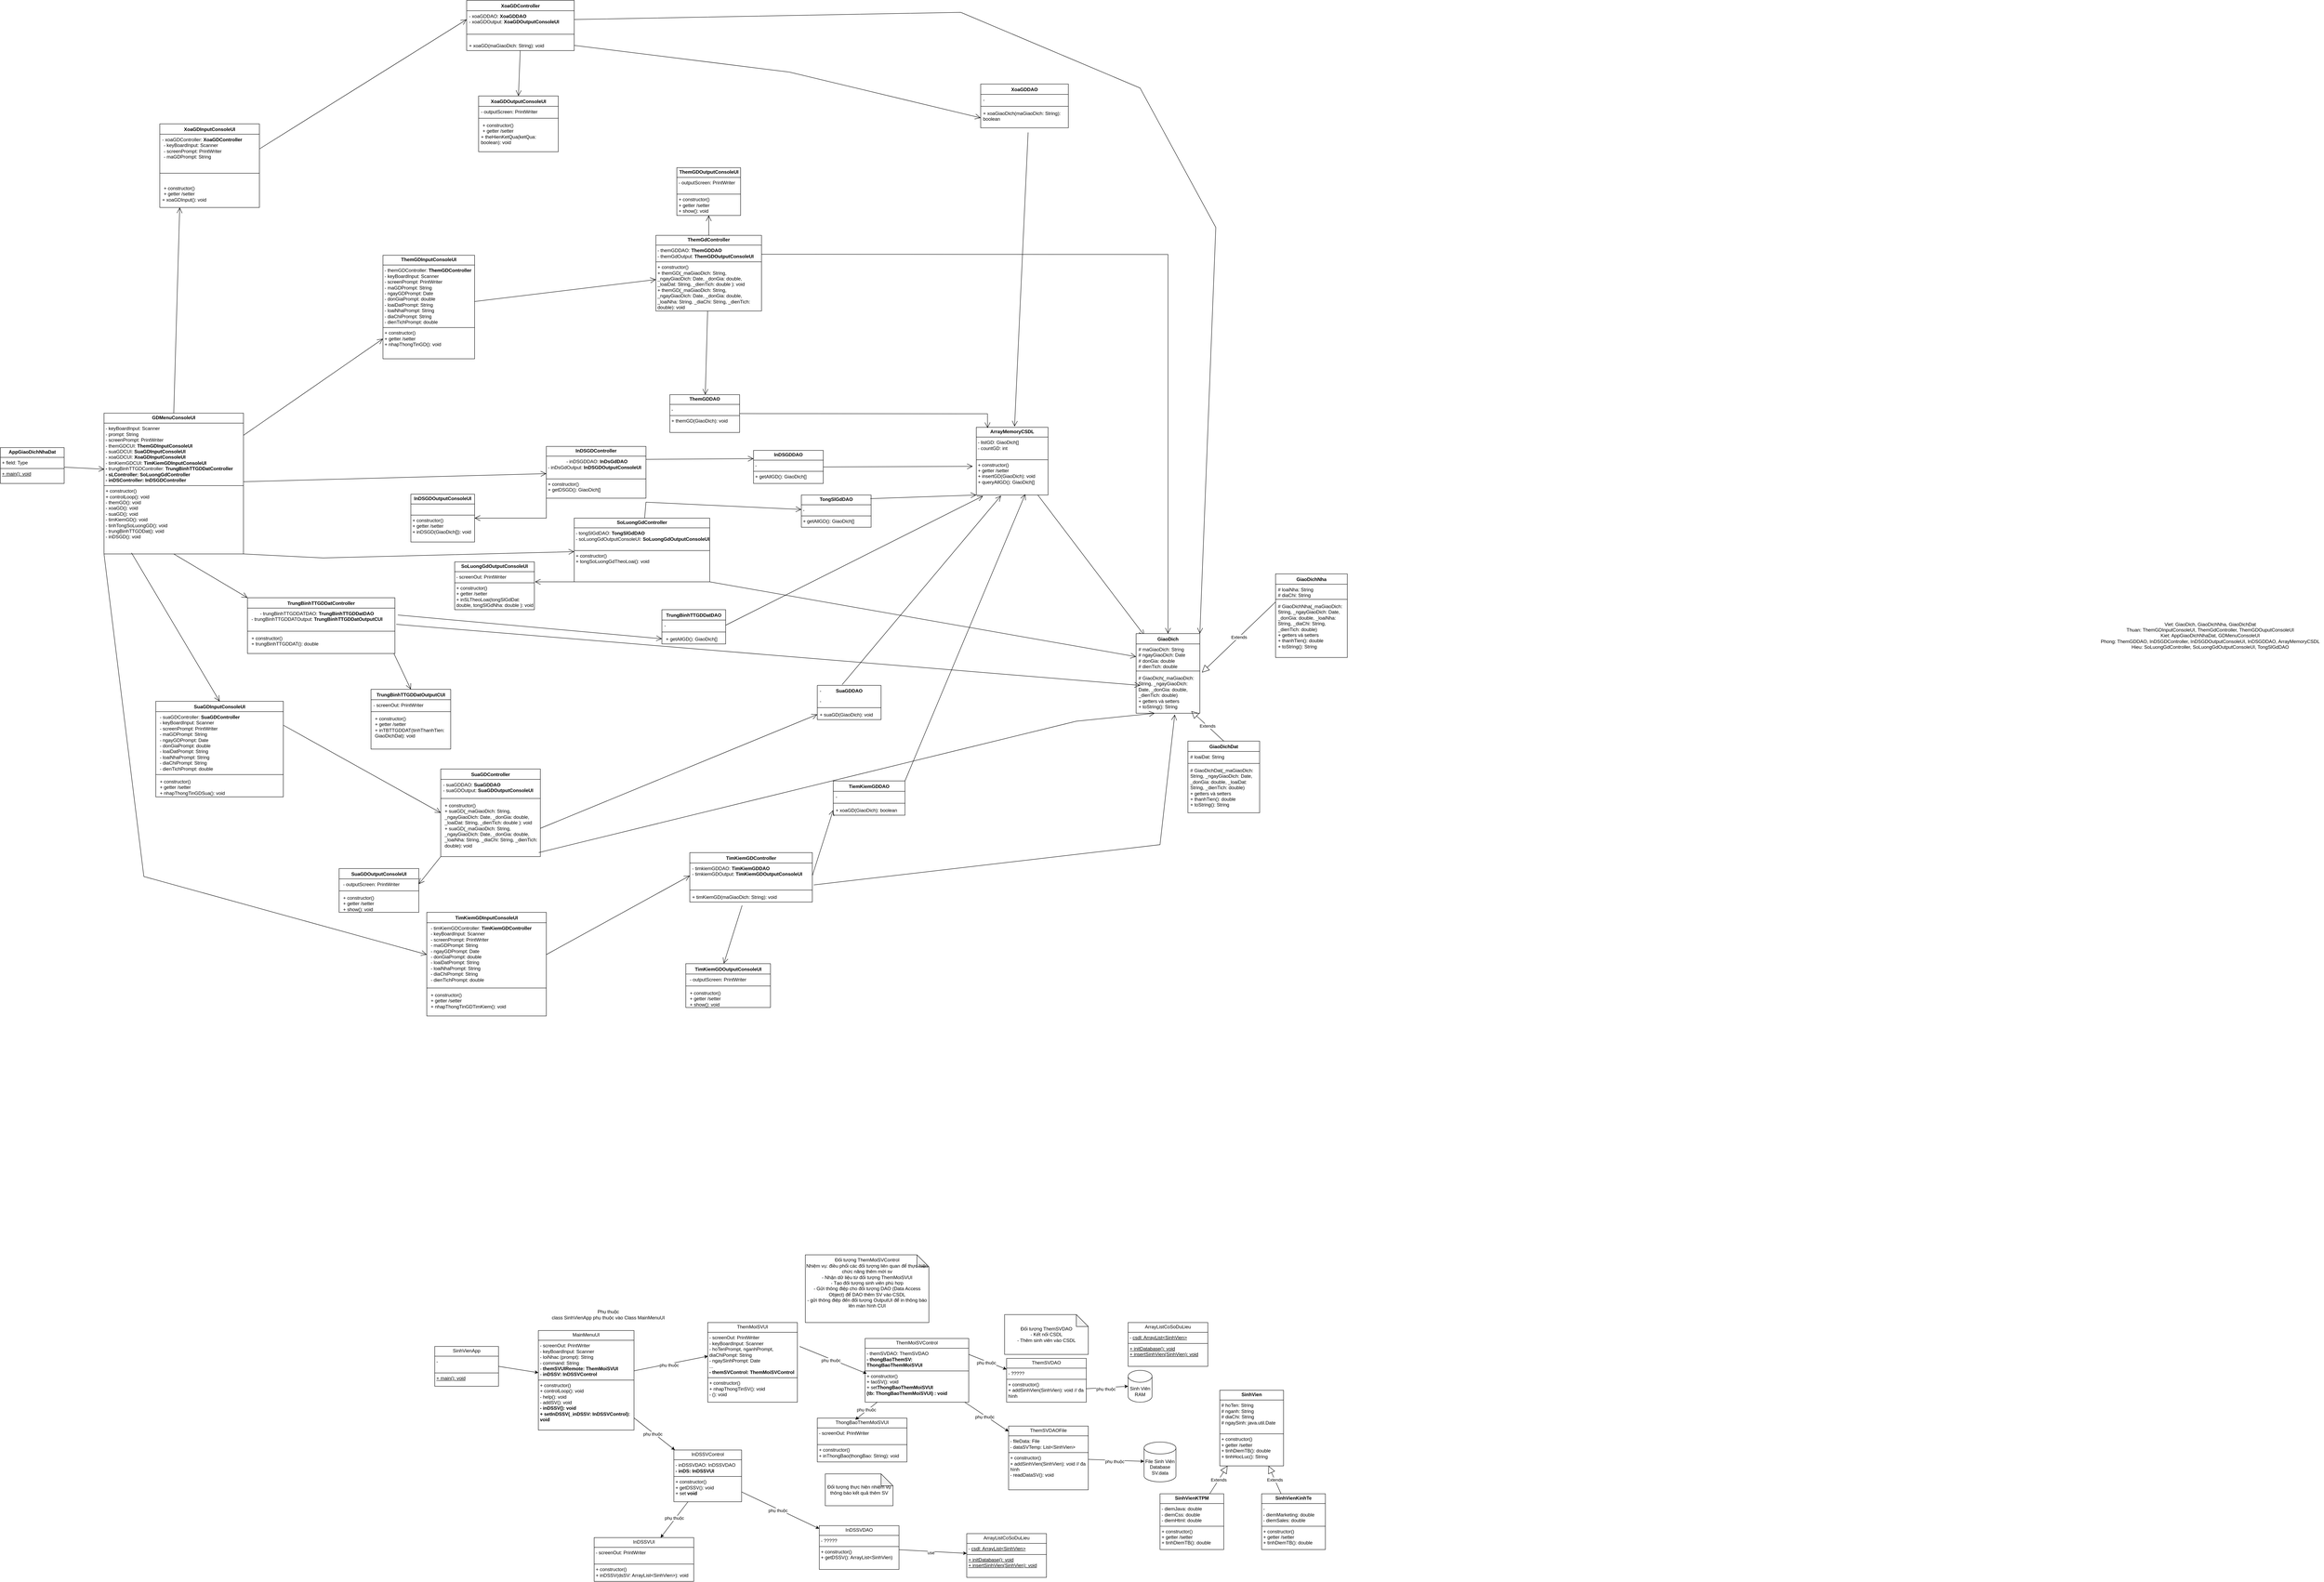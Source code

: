 <mxfile version="25.0.1">
  <diagram name="Page-1" id="4dzlvOC2TrplAyjkSgwI">
    <mxGraphModel dx="5170" dy="4295" grid="1" gridSize="10" guides="1" tooltips="1" connect="1" arrows="1" fold="1" page="1" pageScale="1" pageWidth="1100" pageHeight="1700" math="0" shadow="0">
      <root>
        <mxCell id="0" />
        <mxCell id="1" parent="0" />
        <mxCell id="zRx-ozQT6jJthR1HuiQK-1" value="&lt;p style=&quot;margin:0px;margin-top:4px;text-align:center;&quot;&gt;&lt;b&gt;ArrayMemoryCSDL&lt;/b&gt;&lt;/p&gt;&lt;hr size=&quot;1&quot; style=&quot;border-style:solid;&quot;&gt;&lt;p style=&quot;margin:0px;margin-left:4px;&quot;&gt;- listGD: GiaoDich[]&lt;/p&gt;&lt;p style=&quot;margin:0px;margin-left:4px;&quot;&gt;- countGD: int&lt;/p&gt;&lt;p style=&quot;margin:0px;margin-left:4px;&quot;&gt;&lt;br&gt;&lt;/p&gt;&lt;hr size=&quot;1&quot; style=&quot;border-style:solid;&quot;&gt;&lt;p style=&quot;margin:0px;margin-left:4px;&quot;&gt;+ constructor()&lt;/p&gt;&lt;p style=&quot;margin:0px;margin-left:4px;&quot;&gt;+ getter /setter&amp;nbsp;&lt;/p&gt;&lt;p style=&quot;margin:0px;margin-left:4px;&quot;&gt;+ insertGD(GiaoDich): void&lt;/p&gt;&lt;p style=&quot;margin:0px;margin-left:4px;&quot;&gt;+ queryAllGD(): GiaoDich[]&lt;/p&gt;&lt;p style=&quot;margin:0px;margin-left:4px;&quot;&gt;&lt;br&gt;&lt;/p&gt;" style="verticalAlign=top;align=left;overflow=fill;html=1;whiteSpace=wrap;" parent="1" vertex="1">
          <mxGeometry x="2889" y="662" width="180" height="170" as="geometry" />
        </mxCell>
        <mxCell id="zRx-ozQT6jJthR1HuiQK-2" value="" style="endArrow=open;endFill=1;endSize=12;html=1;rounded=0;entryX=0.129;entryY=0.023;entryDx=0;entryDy=0;entryPerimeter=0;" parent="1" source="zRx-ozQT6jJthR1HuiQK-1" target="zRx-ozQT6jJthR1HuiQK-31" edge="1">
          <mxGeometry width="160" relative="1" as="geometry">
            <mxPoint x="3042" y="1159" as="sourcePoint" />
            <mxPoint x="3222" y="740.688" as="targetPoint" />
          </mxGeometry>
        </mxCell>
        <mxCell id="zRx-ozQT6jJthR1HuiQK-3" value="&lt;p style=&quot;margin:0px;margin-top:4px;text-align:center;&quot;&gt;&lt;b&gt;ThemGD&lt;/b&gt;&lt;b style=&quot;background-color: initial;&quot;&gt;Input&lt;/b&gt;&lt;b style=&quot;background-color: initial;&quot;&gt;ConsoleUI&lt;/b&gt;&lt;/p&gt;&lt;hr size=&quot;1&quot; style=&quot;border-style:solid;&quot;&gt;&lt;p style=&quot;margin:0px;margin-left:4px;&quot;&gt;- themGDController:&amp;nbsp;&lt;b style=&quot;background-color: initial; text-align: center;&quot;&gt;ThemGDController&lt;/b&gt;&lt;/p&gt;&lt;p style=&quot;margin: 0px 0px 0px 4px;&quot;&gt;- keyBoardInput: Scanner&lt;/p&gt;&lt;p style=&quot;margin: 0px 0px 0px 4px;&quot;&gt;&lt;span style=&quot;background-color: initial;&quot;&gt;- screenPrompt: PrintWriter&lt;/span&gt;&lt;/p&gt;&lt;p style=&quot;margin:0px;margin-left:4px;&quot;&gt;- maGDPrompt: String&lt;/p&gt;&lt;p style=&quot;margin:0px;margin-left:4px;&quot;&gt;- ngayGDPrompt: Date&lt;/p&gt;&lt;p style=&quot;margin:0px;margin-left:4px;&quot;&gt;- donGiaPrompt: double&lt;/p&gt;&lt;p style=&quot;margin:0px;margin-left:4px;&quot;&gt;- loaiDatPrompt: String&lt;/p&gt;&lt;p style=&quot;margin:0px;margin-left:4px;&quot;&gt;- loaiNhaPrompt: String&lt;/p&gt;&lt;p style=&quot;margin:0px;margin-left:4px;&quot;&gt;- diaChiPrompt: String&lt;/p&gt;&lt;p style=&quot;margin:0px;margin-left:4px;&quot;&gt;- dienTichPrompt: double&lt;/p&gt;&lt;hr size=&quot;1&quot; style=&quot;border-style:solid;&quot;&gt;&lt;p style=&quot;margin:0px;margin-left:4px;&quot;&gt;+ constructor()&lt;/p&gt;&lt;p style=&quot;margin:0px;margin-left:4px;&quot;&gt;+ getter /setter&amp;nbsp;&lt;/p&gt;&lt;p style=&quot;margin:0px;margin-left:4px;&quot;&gt;+ nhapThongTinGD(): void&lt;/p&gt;" style="verticalAlign=top;align=left;overflow=fill;html=1;whiteSpace=wrap;" parent="1" vertex="1">
          <mxGeometry x="1400" y="230" width="230" height="260" as="geometry" />
        </mxCell>
        <mxCell id="zRx-ozQT6jJthR1HuiQK-4" value="&lt;p style=&quot;margin:0px;margin-top:4px;text-align:center;&quot;&gt;&lt;b&gt;ThemGDOutputConsoleUI&lt;/b&gt;&lt;/p&gt;&lt;hr size=&quot;1&quot; style=&quot;border-style:solid;&quot;&gt;&lt;p style=&quot;margin:0px;margin-left:4px;&quot;&gt;- outputScreen: PrintWriter&lt;/p&gt;&lt;p style=&quot;margin:0px;margin-left:4px;&quot;&gt;&lt;br&gt;&lt;/p&gt;&lt;hr size=&quot;1&quot; style=&quot;border-style:solid;&quot;&gt;&lt;p style=&quot;margin:0px;margin-left:4px;&quot;&gt;+ constructor()&lt;/p&gt;&lt;p style=&quot;margin:0px;margin-left:4px;&quot;&gt;+ getter /setter&amp;nbsp;&lt;/p&gt;&lt;p style=&quot;margin:0px;margin-left:4px;&quot;&gt;+ show(): void&lt;/p&gt;&lt;p style=&quot;margin:0px;margin-left:4px;&quot;&gt;&lt;br&gt;&lt;/p&gt;" style="verticalAlign=top;align=left;overflow=fill;html=1;whiteSpace=wrap;" parent="1" vertex="1">
          <mxGeometry x="2137.5" y="10" width="160" height="120" as="geometry" />
        </mxCell>
        <mxCell id="zRx-ozQT6jJthR1HuiQK-5" value="&lt;p style=&quot;margin:0px;margin-top:4px;text-align:center;&quot;&gt;&lt;b&gt;GDMenuConsoleUI&lt;/b&gt;&lt;/p&gt;&lt;hr size=&quot;1&quot; style=&quot;border-style:solid;&quot;&gt;&lt;p style=&quot;margin:0px;margin-left:4px;&quot;&gt;- keyBoardInput: Scanner&lt;/p&gt;&lt;p style=&quot;margin:0px;margin-left:4px;&quot;&gt;- prompt: String&lt;/p&gt;&lt;p style=&quot;margin:0px;margin-left:4px;&quot;&gt;- screenPrompt: PrintWriter&lt;/p&gt;&lt;p style=&quot;margin:0px;margin-left:4px;&quot;&gt;- themGDCUI:&amp;nbsp;&lt;b style=&quot;background-color: initial; text-align: center;&quot;&gt;ThemGD&lt;/b&gt;&lt;b style=&quot;background-color: initial; text-align: center;&quot;&gt;Input&lt;/b&gt;&lt;b style=&quot;background-color: initial; text-align: center;&quot;&gt;ConsoleUI&lt;/b&gt;&lt;/p&gt;&lt;p style=&quot;margin:0px;margin-left:4px;&quot;&gt;- suaGDCUI: &lt;b&gt;SuaGDInputConsoleUI&lt;/b&gt;&lt;/p&gt;&lt;p style=&quot;margin:0px;margin-left:4px;&quot;&gt;- xoaGDCUI:&lt;b&gt; Xoa&lt;/b&gt;&lt;b style=&quot;background-color: initial;&quot;&gt;GDInputConsoleUI&lt;/b&gt;&lt;/p&gt;&lt;p style=&quot;margin:0px;margin-left:4px;&quot;&gt;&lt;span style=&quot;background-color: initial;&quot;&gt;- timKiemGDCUI:&lt;/span&gt;&lt;b style=&quot;background-color: initial;&quot;&gt; TimKiem&lt;/b&gt;&lt;b style=&quot;background-color: initial;&quot;&gt;GDInputConsoleUI&lt;/b&gt;&lt;/p&gt;&lt;p style=&quot;margin:0px;margin-left:4px;&quot;&gt;&lt;b style=&quot;background-color: initial;&quot;&gt;- &lt;/b&gt;&lt;span style=&quot;background-color: initial;&quot;&gt;trungBinhTTGDController&lt;/span&gt;&lt;span style=&quot;background-color: initial;&quot;&gt;:&lt;/span&gt;&lt;b style=&quot;background-color: initial;&quot;&gt;&amp;nbsp;&lt;/b&gt;&lt;span style=&quot;font-weight: 700; text-align: center; background-color: initial;&quot;&gt;TrungBinhTTGDDatController&lt;/span&gt;&lt;/p&gt;&lt;p style=&quot;margin:0px;margin-left:4px;&quot;&gt;&lt;b style=&quot;background-color: initial; text-align: center;&quot;&gt;- sLController: SoLuongGd&lt;/b&gt;&lt;b style=&quot;background-color: initial; text-align: center;&quot;&gt;Controller&lt;/b&gt;&lt;/p&gt;&lt;p style=&quot;margin:0px;margin-left:4px;&quot;&gt;&lt;b style=&quot;background-color: initial; text-align: center;&quot;&gt;- inDSController:&amp;nbsp;&lt;/b&gt;&lt;b style=&quot;background-color: initial; text-align: center;&quot;&gt;InDSGDController&lt;/b&gt;&lt;b style=&quot;background-color: initial; text-align: center;&quot;&gt;&lt;br&gt;&lt;/b&gt;&lt;/p&gt;&lt;hr size=&quot;1&quot; style=&quot;border-style:solid;&quot;&gt;&lt;p style=&quot;margin:0px;margin-left:4px;&quot;&gt;+ constructor()&lt;/p&gt;&lt;p style=&quot;margin:0px;margin-left:4px;&quot;&gt;+ controlLoop(): void&lt;/p&gt;&lt;p style=&quot;margin:0px;margin-left:4px;&quot;&gt;- themGD(): void&lt;/p&gt;&lt;p style=&quot;margin:0px;margin-left:4px;&quot;&gt;- xoaGD(): void&lt;/p&gt;&lt;p style=&quot;margin:0px;margin-left:4px;&quot;&gt;- suaGD(): void&lt;/p&gt;&lt;p style=&quot;margin:0px;margin-left:4px;&quot;&gt;- timKiemGD(): void&lt;/p&gt;&lt;p style=&quot;margin:0px;margin-left:4px;&quot;&gt;- tinhTongSoLuongGD(): void&lt;/p&gt;&lt;p style=&quot;margin:0px;margin-left:4px;&quot;&gt;- trungBinhTTGDDat(): void&lt;/p&gt;&lt;p style=&quot;margin:0px;margin-left:4px;&quot;&gt;- inDSGD(): void&lt;br&gt;&lt;/p&gt;" style="verticalAlign=top;align=left;overflow=fill;html=1;whiteSpace=wrap;" parent="1" vertex="1">
          <mxGeometry x="700" y="626.5" width="350" height="353.5" as="geometry" />
        </mxCell>
        <mxCell id="zRx-ozQT6jJthR1HuiQK-6" value="&lt;p style=&quot;margin:0px;margin-top:4px;text-align:center;&quot;&gt;&lt;b&gt;ThemGdController&lt;/b&gt;&lt;/p&gt;&lt;hr size=&quot;1&quot; style=&quot;border-style:solid;&quot;&gt;&lt;p style=&quot;margin:0px;margin-left:4px;&quot;&gt;- themGDDAO: &lt;b&gt;ThemGDDAO&lt;/b&gt;&lt;/p&gt;&lt;p style=&quot;margin:0px;margin-left:4px;&quot;&gt;- themGdOutput:&lt;b&gt;&amp;nbsp;&lt;/b&gt;&lt;b style=&quot;background-color: initial; text-align: center;&quot;&gt;ThemGDOutputConsoleUI&lt;/b&gt;&lt;/p&gt;&lt;hr size=&quot;1&quot; style=&quot;border-style:solid;&quot;&gt;&lt;p style=&quot;margin:0px;margin-left:4px;&quot;&gt;+ constructor()&lt;/p&gt;&lt;p style=&quot;margin:0px;margin-left:4px;&quot;&gt;+ themGD(_maGiaoDich: String, _ngayGiaoDich: Date, _donGia: double, _loaiDat: String, _dienTich: double&amp;nbsp;): void&lt;/p&gt;&lt;p style=&quot;margin: 0px 0px 0px 4px;&quot;&gt;+ themGD(_maGiaoDich: String, _ngayGiaoDich: Date, _donGia: double, _loaiNha: String, _diaChi: String, _dienTich: double): void&lt;/p&gt;&lt;p style=&quot;margin: 0px 0px 0px 4px;&quot;&gt;&lt;br&gt;&lt;/p&gt;&lt;p style=&quot;margin:0px;margin-left:4px;&quot;&gt;&lt;br&gt;&lt;/p&gt;" style="verticalAlign=top;align=left;overflow=fill;html=1;whiteSpace=wrap;" parent="1" vertex="1">
          <mxGeometry x="2085" y="180" width="265" height="190" as="geometry" />
        </mxCell>
        <mxCell id="zRx-ozQT6jJthR1HuiQK-7" value="" style="endArrow=open;endFill=1;endSize=12;html=1;rounded=0;" parent="1" source="zRx-ozQT6jJthR1HuiQK-3" target="zRx-ozQT6jJthR1HuiQK-6" edge="1">
          <mxGeometry width="160" relative="1" as="geometry">
            <mxPoint x="2220" y="660" as="sourcePoint" />
            <mxPoint x="2380" y="660" as="targetPoint" />
          </mxGeometry>
        </mxCell>
        <mxCell id="zRx-ozQT6jJthR1HuiQK-8" value="&lt;p style=&quot;margin:0px;margin-top:4px;text-align:center;&quot;&gt;&lt;b&gt;InDSGDController&lt;/b&gt;&lt;/p&gt;&lt;hr size=&quot;1&quot; style=&quot;border-style:solid;&quot;&gt;&lt;p style=&quot;text-align: center; margin: 0px 0px 0px 4px;&quot;&gt;- inDSGDDAO: &lt;b&gt;InDsGdDAO&lt;/b&gt;&lt;/p&gt;&lt;p style=&quot;margin:0px;margin-left:4px;&quot;&gt;- inDsGdOutput:&amp;nbsp;&lt;b style=&quot;background-color: initial; text-align: center;&quot;&gt;InDSGDOutput&lt;/b&gt;&lt;b style=&quot;background-color: initial; text-align: center;&quot;&gt;ConsoleUI&lt;/b&gt;&lt;/p&gt;&lt;p style=&quot;margin:0px;margin-left:4px;&quot;&gt;&lt;br&gt;&lt;/p&gt;&lt;hr size=&quot;1&quot; style=&quot;border-style:solid;&quot;&gt;&lt;p style=&quot;margin:0px;margin-left:4px;&quot;&gt;+ constructor()&lt;/p&gt;&lt;p style=&quot;margin:0px;margin-left:4px;&quot;&gt;+ getDSGD(): GiaoDich[]&lt;/p&gt;" style="verticalAlign=top;align=left;overflow=fill;html=1;whiteSpace=wrap;" parent="1" vertex="1">
          <mxGeometry x="1810" y="710" width="250" height="130" as="geometry" />
        </mxCell>
        <mxCell id="zRx-ozQT6jJthR1HuiQK-9" value="" style="endArrow=open;endFill=1;endSize=12;html=1;rounded=0;entryX=0.5;entryY=1;entryDx=0;entryDy=0;exitX=0.5;exitY=0;exitDx=0;exitDy=0;" parent="1" source="zRx-ozQT6jJthR1HuiQK-6" target="zRx-ozQT6jJthR1HuiQK-4" edge="1">
          <mxGeometry width="160" relative="1" as="geometry">
            <mxPoint x="2220" y="660" as="sourcePoint" />
            <mxPoint x="2380" y="660" as="targetPoint" />
          </mxGeometry>
        </mxCell>
        <mxCell id="zRx-ozQT6jJthR1HuiQK-10" value="&lt;p style=&quot;margin:0px;margin-top:4px;text-align:center;&quot;&gt;&lt;b&gt;InDSGDOutput&lt;/b&gt;&lt;b style=&quot;background-color: initial;&quot;&gt;ConsoleUI&lt;/b&gt;&lt;/p&gt;&lt;hr size=&quot;1&quot; style=&quot;border-style:solid;&quot;&gt;&lt;p style=&quot;margin:0px;margin-left:4px;&quot;&gt;&lt;br&gt;&lt;/p&gt;&lt;hr size=&quot;1&quot; style=&quot;border-style:solid;&quot;&gt;&lt;p style=&quot;margin:0px;margin-left:4px;&quot;&gt;+ constructor()&lt;/p&gt;&lt;p style=&quot;margin:0px;margin-left:4px;&quot;&gt;+ getter /setter&amp;nbsp;&lt;/p&gt;&lt;p style=&quot;margin:0px;margin-left:4px;&quot;&gt;&lt;span style=&quot;background-color: initial;&quot;&gt;+ inDSGD(GiaoDich[]): void&lt;/span&gt;&lt;br&gt;&lt;/p&gt;" style="verticalAlign=top;align=left;overflow=fill;html=1;whiteSpace=wrap;" parent="1" vertex="1">
          <mxGeometry x="1470" y="830" width="160" height="120" as="geometry" />
        </mxCell>
        <mxCell id="zRx-ozQT6jJthR1HuiQK-11" value="" style="endArrow=open;endFill=1;endSize=12;html=1;rounded=0;" parent="1" source="zRx-ozQT6jJthR1HuiQK-5" target="zRx-ozQT6jJthR1HuiQK-8" edge="1">
          <mxGeometry width="160" relative="1" as="geometry">
            <mxPoint x="2220" y="660" as="sourcePoint" />
            <mxPoint x="2380" y="660" as="targetPoint" />
          </mxGeometry>
        </mxCell>
        <mxCell id="zRx-ozQT6jJthR1HuiQK-12" value="" style="endArrow=open;endFill=1;endSize=12;html=1;rounded=0;entryX=1;entryY=0.5;entryDx=0;entryDy=0;exitX=0;exitY=0.933;exitDx=0;exitDy=0;exitPerimeter=0;" parent="1" source="zRx-ozQT6jJthR1HuiQK-8" target="zRx-ozQT6jJthR1HuiQK-10" edge="1">
          <mxGeometry width="160" relative="1" as="geometry">
            <mxPoint x="2220" y="660" as="sourcePoint" />
            <mxPoint x="2380" y="660" as="targetPoint" />
            <Array as="points">
              <mxPoint x="1810" y="890" />
            </Array>
          </mxGeometry>
        </mxCell>
        <mxCell id="zRx-ozQT6jJthR1HuiQK-13" value="" style="endArrow=open;endFill=1;endSize=12;html=1;rounded=0;" parent="1" source="zRx-ozQT6jJthR1HuiQK-5" target="zRx-ozQT6jJthR1HuiQK-3" edge="1">
          <mxGeometry width="160" relative="1" as="geometry">
            <mxPoint x="2220" y="660" as="sourcePoint" />
            <mxPoint x="2380" y="660" as="targetPoint" />
          </mxGeometry>
        </mxCell>
        <mxCell id="zRx-ozQT6jJthR1HuiQK-14" value="&lt;p style=&quot;margin:0px;margin-top:4px;text-align:center;&quot;&gt;&lt;b style=&quot;background-color: initial;&quot;&gt;SoLuongGd&lt;/b&gt;&lt;b style=&quot;background-color: initial;&quot;&gt;Controller&lt;/b&gt;&lt;br&gt;&lt;/p&gt;&lt;hr size=&quot;1&quot; style=&quot;border-style:solid;&quot;&gt;&lt;p style=&quot;margin:0px;margin-left:4px;&quot;&gt;- tongSlGdDAO:&amp;nbsp;&lt;b style=&quot;background-color: initial; text-align: center;&quot;&gt;TongSlGdDAO&lt;/b&gt;&lt;/p&gt;&lt;p style=&quot;margin:0px;margin-left:4px;&quot;&gt;- soLuongGdOutputConsoleUI: &lt;b&gt;SoLuongGd&lt;/b&gt;&lt;b style=&quot;background-color: initial; text-align: center;&quot;&gt;OutputConsole&lt;/b&gt;&lt;b style=&quot;background-color: initial; text-align: center;&quot;&gt;UI&lt;/b&gt;&lt;/p&gt;&lt;p style=&quot;margin:0px;margin-left:4px;&quot;&gt;&lt;br&gt;&lt;/p&gt;&lt;hr size=&quot;1&quot; style=&quot;border-style:solid;&quot;&gt;&lt;p style=&quot;margin:0px;margin-left:4px;&quot;&gt;+ constructor()&lt;/p&gt;&lt;p style=&quot;margin:0px;margin-left:4px;&quot;&gt;+ tongSoLuongGdTheoLoai(): void&lt;/p&gt;" style="verticalAlign=top;align=left;overflow=fill;html=1;whiteSpace=wrap;" parent="1" vertex="1">
          <mxGeometry x="1880" y="890" width="340" height="160" as="geometry" />
        </mxCell>
        <mxCell id="zRx-ozQT6jJthR1HuiQK-15" value="" style="endArrow=open;endFill=1;endSize=12;html=1;rounded=0;" parent="1" source="zRx-ozQT6jJthR1HuiQK-14" target="zRx-ozQT6jJthR1HuiQK-29" edge="1">
          <mxGeometry width="160" relative="1" as="geometry">
            <mxPoint x="2220" y="660" as="sourcePoint" />
            <mxPoint x="2353" y="1083" as="targetPoint" />
            <Array as="points">
              <mxPoint x="2060" y="850" />
            </Array>
          </mxGeometry>
        </mxCell>
        <mxCell id="zRx-ozQT6jJthR1HuiQK-16" value="&lt;p style=&quot;margin:0px;margin-top:4px;text-align:center;&quot;&gt;&lt;b&gt;SoLuongGdOutput&lt;/b&gt;&lt;b style=&quot;background-color: initial;&quot;&gt;ConsoleUI&lt;/b&gt;&lt;/p&gt;&lt;hr size=&quot;1&quot; style=&quot;border-style:solid;&quot;&gt;&lt;p style=&quot;margin:0px;margin-left:4px;&quot;&gt;- screenOut: PrintWriter&lt;/p&gt;&lt;hr size=&quot;1&quot; style=&quot;border-style:solid;&quot;&gt;&lt;p style=&quot;margin:0px;margin-left:4px;&quot;&gt;+ constructor()&lt;/p&gt;&lt;p style=&quot;margin:0px;margin-left:4px;&quot;&gt;+ getter /setter&amp;nbsp;&lt;/p&gt;&lt;p style=&quot;margin:0px;margin-left:4px;&quot;&gt;&lt;span style=&quot;background-color: initial;&quot;&gt;+ inSLTheoLoai(tongSlGdDat: double, tongSlGdNha: double ): void&lt;/span&gt;&lt;br&gt;&lt;/p&gt;" style="verticalAlign=top;align=left;overflow=fill;html=1;whiteSpace=wrap;" parent="1" vertex="1">
          <mxGeometry x="1580" y="1000" width="200" height="120" as="geometry" />
        </mxCell>
        <mxCell id="zRx-ozQT6jJthR1HuiQK-17" value="" style="endArrow=open;endFill=1;endSize=12;html=1;rounded=0;entryX=1.007;entryY=0.417;entryDx=0;entryDy=0;entryPerimeter=0;exitX=0;exitY=1;exitDx=0;exitDy=0;" parent="1" source="zRx-ozQT6jJthR1HuiQK-14" target="zRx-ozQT6jJthR1HuiQK-16" edge="1">
          <mxGeometry width="160" relative="1" as="geometry">
            <mxPoint x="1952.98" y="1023.72" as="sourcePoint" />
            <mxPoint x="1860.0" y="1030" as="targetPoint" />
          </mxGeometry>
        </mxCell>
        <mxCell id="zRx-ozQT6jJthR1HuiQK-18" value="" style="endArrow=open;endFill=1;endSize=12;html=1;rounded=0;exitX=1;exitY=1;exitDx=0;exitDy=0;" parent="1" source="zRx-ozQT6jJthR1HuiQK-5" target="zRx-ozQT6jJthR1HuiQK-14" edge="1">
          <mxGeometry width="160" relative="1" as="geometry">
            <mxPoint x="2220" y="660" as="sourcePoint" />
            <mxPoint x="2380" y="660" as="targetPoint" />
            <Array as="points">
              <mxPoint x="1250" y="990" />
            </Array>
          </mxGeometry>
        </mxCell>
        <mxCell id="zRx-ozQT6jJthR1HuiQK-19" value="" style="endArrow=open;endFill=1;endSize=12;html=1;rounded=0;exitX=1;exitY=0.25;exitDx=0;exitDy=0;entryX=0.5;entryY=0;entryDx=0;entryDy=0;" parent="1" source="zRx-ozQT6jJthR1HuiQK-6" target="zRx-ozQT6jJthR1HuiQK-31" edge="1">
          <mxGeometry width="160" relative="1" as="geometry">
            <mxPoint x="2220" y="660" as="sourcePoint" />
            <mxPoint x="3254.5" y="669" as="targetPoint" />
            <Array as="points">
              <mxPoint x="3370" y="228" />
            </Array>
          </mxGeometry>
        </mxCell>
        <mxCell id="zRx-ozQT6jJthR1HuiQK-20" value="" style="endArrow=open;endFill=1;endSize=12;html=1;rounded=0;exitX=1;exitY=0.25;exitDx=0;exitDy=0;entryX=0;entryY=0.25;entryDx=0;entryDy=0;" parent="1" source="zRx-ozQT6jJthR1HuiQK-8" target="zRx-ozQT6jJthR1HuiQK-27" edge="1">
          <mxGeometry width="160" relative="1" as="geometry">
            <mxPoint x="2220" y="660" as="sourcePoint" />
            <mxPoint x="2347" y="764" as="targetPoint" />
          </mxGeometry>
        </mxCell>
        <mxCell id="zRx-ozQT6jJthR1HuiQK-21" value="" style="endArrow=open;endFill=1;endSize=12;html=1;rounded=0;exitX=1;exitY=1;exitDx=0;exitDy=0;entryX=0;entryY=0.5;entryDx=0;entryDy=0;" parent="1" source="zRx-ozQT6jJthR1HuiQK-14" target="zRx-ozQT6jJthR1HuiQK-32" edge="1">
          <mxGeometry width="160" relative="1" as="geometry">
            <mxPoint x="2220" y="660" as="sourcePoint" />
            <mxPoint x="3319.5" y="809" as="targetPoint" />
            <Array as="points" />
          </mxGeometry>
        </mxCell>
        <mxCell id="zRx-ozQT6jJthR1HuiQK-22" value="&lt;p style=&quot;margin:0px;margin-top:4px;text-align:center;&quot;&gt;&lt;b&gt;AppGiaoDichNhaDat&lt;/b&gt;&lt;/p&gt;&lt;hr size=&quot;1&quot; style=&quot;border-style:solid;&quot;&gt;&lt;p style=&quot;margin:0px;margin-left:4px;&quot;&gt;+ field: Type&lt;/p&gt;&lt;hr size=&quot;1&quot; style=&quot;border-style:solid;&quot;&gt;&lt;p style=&quot;margin:0px;margin-left:4px;&quot;&gt;&lt;u style=&quot;&quot;&gt;+ main(): void&lt;/u&gt;&lt;/p&gt;" style="verticalAlign=top;align=left;overflow=fill;html=1;whiteSpace=wrap;" parent="1" vertex="1">
          <mxGeometry x="440" y="713" width="160" height="90" as="geometry" />
        </mxCell>
        <mxCell id="zRx-ozQT6jJthR1HuiQK-23" value="" style="endArrow=open;endFill=1;endSize=12;html=1;rounded=0;entryX=0.002;entryY=0.398;entryDx=0;entryDy=0;entryPerimeter=0;" parent="1" source="zRx-ozQT6jJthR1HuiQK-22" target="zRx-ozQT6jJthR1HuiQK-5" edge="1">
          <mxGeometry width="160" relative="1" as="geometry">
            <mxPoint x="2220" y="660" as="sourcePoint" />
            <mxPoint x="2380" y="660" as="targetPoint" />
          </mxGeometry>
        </mxCell>
        <mxCell id="zRx-ozQT6jJthR1HuiQK-24" value="&lt;p style=&quot;margin:0px;margin-top:4px;text-align:center;&quot;&gt;&lt;b&gt;ThemGDDAO&lt;/b&gt;&lt;/p&gt;&lt;hr size=&quot;1&quot; style=&quot;border-style:solid;&quot;&gt;&lt;p style=&quot;margin:0px;margin-left:4px;&quot;&gt;-&amp;nbsp;&lt;br&gt;&lt;/p&gt;&lt;hr size=&quot;1&quot; style=&quot;border-style:solid;&quot;&gt;&lt;p style=&quot;margin:0px;margin-left:4px;&quot;&gt;+ themGD(GiaoDich): void&lt;/p&gt;&lt;p style=&quot;margin:0px;margin-left:4px;&quot;&gt;&lt;br&gt;&lt;/p&gt;" style="verticalAlign=top;align=left;overflow=fill;html=1;whiteSpace=wrap;" parent="1" vertex="1">
          <mxGeometry x="2120" y="580" width="175" height="95" as="geometry" />
        </mxCell>
        <mxCell id="zRx-ozQT6jJthR1HuiQK-25" value="" style="endArrow=open;endFill=1;endSize=12;html=1;rounded=0;" parent="1" source="zRx-ozQT6jJthR1HuiQK-6" target="zRx-ozQT6jJthR1HuiQK-24" edge="1">
          <mxGeometry width="160" relative="1" as="geometry">
            <mxPoint x="2220" y="660" as="sourcePoint" />
            <mxPoint x="2380" y="660" as="targetPoint" />
          </mxGeometry>
        </mxCell>
        <mxCell id="zRx-ozQT6jJthR1HuiQK-26" value="" style="endArrow=open;endFill=1;endSize=12;html=1;rounded=0;entryX=0.157;entryY=0.011;entryDx=0;entryDy=0;entryPerimeter=0;" parent="1" source="zRx-ozQT6jJthR1HuiQK-24" target="zRx-ozQT6jJthR1HuiQK-1" edge="1">
          <mxGeometry width="160" relative="1" as="geometry">
            <mxPoint x="2220" y="660" as="sourcePoint" />
            <mxPoint x="2380" y="660" as="targetPoint" />
            <Array as="points">
              <mxPoint x="2917" y="628" />
            </Array>
          </mxGeometry>
        </mxCell>
        <mxCell id="zRx-ozQT6jJthR1HuiQK-27" value="&lt;p style=&quot;margin:0px;margin-top:4px;text-align:center;&quot;&gt;&lt;b&gt;InDSGDDAO&lt;/b&gt;&lt;/p&gt;&lt;hr size=&quot;1&quot; style=&quot;border-style:solid;&quot;&gt;&lt;p style=&quot;margin:0px;margin-left:4px;&quot;&gt;-&amp;nbsp;&lt;br&gt;&lt;/p&gt;&lt;hr size=&quot;1&quot; style=&quot;border-style:solid;&quot;&gt;&lt;p style=&quot;margin:0px;margin-left:4px;&quot;&gt;+ getAllGD(): GiaoDich[]&lt;/p&gt;&lt;p style=&quot;margin:0px;margin-left:4px;&quot;&gt;&lt;br&gt;&lt;/p&gt;" style="verticalAlign=top;align=left;overflow=fill;html=1;whiteSpace=wrap;" parent="1" vertex="1">
          <mxGeometry x="2330" y="720" width="175" height="83" as="geometry" />
        </mxCell>
        <mxCell id="zRx-ozQT6jJthR1HuiQK-28" value="" style="endArrow=open;endFill=1;endSize=12;html=1;rounded=0;exitX=1;exitY=0.5;exitDx=0;exitDy=0;" parent="1" source="zRx-ozQT6jJthR1HuiQK-27" edge="1">
          <mxGeometry width="160" relative="1" as="geometry">
            <mxPoint x="2220" y="660" as="sourcePoint" />
            <mxPoint x="2880" y="760" as="targetPoint" />
          </mxGeometry>
        </mxCell>
        <mxCell id="zRx-ozQT6jJthR1HuiQK-29" value="&lt;p style=&quot;margin:0px;margin-top:4px;text-align:center;&quot;&gt;&lt;b&gt;TongSlGdDAO&lt;/b&gt;&lt;/p&gt;&lt;hr size=&quot;1&quot; style=&quot;border-style:solid;&quot;&gt;&lt;p style=&quot;margin:0px;margin-left:4px;&quot;&gt;-&amp;nbsp;&lt;br&gt;&lt;/p&gt;&lt;hr size=&quot;1&quot; style=&quot;border-style:solid;&quot;&gt;&lt;p style=&quot;margin:0px;margin-left:4px;&quot;&gt;+ getAllGD(): GiaoDich[]&lt;/p&gt;&lt;p style=&quot;margin:0px;margin-left:4px;&quot;&gt;&lt;br&gt;&lt;/p&gt;" style="verticalAlign=top;align=left;overflow=fill;html=1;whiteSpace=wrap;" parent="1" vertex="1">
          <mxGeometry x="2450" y="832" width="175" height="81" as="geometry" />
        </mxCell>
        <mxCell id="zRx-ozQT6jJthR1HuiQK-30" value="" style="endArrow=open;endFill=1;endSize=12;html=1;rounded=0;exitX=0.989;exitY=0.113;exitDx=0;exitDy=0;entryX=0;entryY=1;entryDx=0;entryDy=0;exitPerimeter=0;" parent="1" source="zRx-ozQT6jJthR1HuiQK-29" target="zRx-ozQT6jJthR1HuiQK-1" edge="1">
          <mxGeometry width="160" relative="1" as="geometry">
            <mxPoint x="2220" y="660" as="sourcePoint" />
            <mxPoint x="2347" y="764" as="targetPoint" />
            <Array as="points" />
          </mxGeometry>
        </mxCell>
        <mxCell id="zRx-ozQT6jJthR1HuiQK-31" value="GiaoDich" style="swimlane;fontStyle=1;align=center;verticalAlign=top;childLayout=stackLayout;horizontal=1;startSize=26;horizontalStack=0;resizeParent=1;resizeParentMax=0;resizeLast=0;collapsible=1;marginBottom=0;whiteSpace=wrap;html=1;" parent="1" vertex="1">
          <mxGeometry x="3290" y="1180" width="160" height="200" as="geometry">
            <mxRectangle x="3290" y="1180" width="90" height="30" as="alternateBounds" />
          </mxGeometry>
        </mxCell>
        <mxCell id="zRx-ozQT6jJthR1HuiQK-32" value="# maGiaoDich: String&lt;div&gt;# ngayGiaoDich: Date&lt;/div&gt;&lt;div&gt;# donGia: double&lt;/div&gt;&lt;div&gt;# dienTich: double&lt;/div&gt;" style="text;strokeColor=none;fillColor=none;align=left;verticalAlign=top;spacingLeft=4;spacingRight=4;overflow=hidden;rotatable=0;points=[[0,0.5],[1,0.5]];portConstraint=eastwest;whiteSpace=wrap;html=1;" parent="zRx-ozQT6jJthR1HuiQK-31" vertex="1">
          <mxGeometry y="26" width="160" height="64" as="geometry" />
        </mxCell>
        <mxCell id="zRx-ozQT6jJthR1HuiQK-33" value="" style="line;strokeWidth=1;fillColor=none;align=left;verticalAlign=middle;spacingTop=-1;spacingLeft=3;spacingRight=3;rotatable=0;labelPosition=right;points=[];portConstraint=eastwest;strokeColor=inherit;" parent="zRx-ozQT6jJthR1HuiQK-31" vertex="1">
          <mxGeometry y="90" width="160" height="8" as="geometry" />
        </mxCell>
        <mxCell id="zRx-ozQT6jJthR1HuiQK-34" value="# GiaoDich(_maGiaoDich: String, _ngayGiaoDich: Date, _donGia: double, _dienTich: double)&lt;div&gt;+ getters và setters&lt;/div&gt;&lt;div&gt;+ toString(): String&lt;br&gt;&lt;div&gt;&lt;br&gt;&lt;/div&gt;&lt;/div&gt;" style="text;strokeColor=none;fillColor=none;align=left;verticalAlign=top;spacingLeft=4;spacingRight=4;overflow=hidden;rotatable=0;points=[[0,0.5],[1,0.5]];portConstraint=eastwest;whiteSpace=wrap;html=1;" parent="zRx-ozQT6jJthR1HuiQK-31" vertex="1">
          <mxGeometry y="98" width="160" height="102" as="geometry" />
        </mxCell>
        <mxCell id="zRx-ozQT6jJthR1HuiQK-35" value="GiaoDichDat" style="swimlane;fontStyle=1;align=center;verticalAlign=top;childLayout=stackLayout;horizontal=1;startSize=26;horizontalStack=0;resizeParent=1;resizeParentMax=0;resizeLast=0;collapsible=1;marginBottom=0;whiteSpace=wrap;html=1;" parent="1" vertex="1">
          <mxGeometry x="3420" y="1450" width="180" height="180" as="geometry">
            <mxRectangle x="3420" y="1450" width="110" height="30" as="alternateBounds" />
          </mxGeometry>
        </mxCell>
        <mxCell id="zRx-ozQT6jJthR1HuiQK-36" value="# loaiDat: String" style="text;strokeColor=none;fillColor=none;align=left;verticalAlign=top;spacingLeft=4;spacingRight=4;overflow=hidden;rotatable=0;points=[[0,0.5],[1,0.5]];portConstraint=eastwest;whiteSpace=wrap;html=1;" parent="zRx-ozQT6jJthR1HuiQK-35" vertex="1">
          <mxGeometry y="26" width="180" height="26" as="geometry" />
        </mxCell>
        <mxCell id="zRx-ozQT6jJthR1HuiQK-37" value="" style="line;strokeWidth=1;fillColor=none;align=left;verticalAlign=middle;spacingTop=-1;spacingLeft=3;spacingRight=3;rotatable=0;labelPosition=right;points=[];portConstraint=eastwest;strokeColor=inherit;" parent="zRx-ozQT6jJthR1HuiQK-35" vertex="1">
          <mxGeometry y="52" width="180" height="8" as="geometry" />
        </mxCell>
        <mxCell id="zRx-ozQT6jJthR1HuiQK-38" value="# GiaoDichDat(_maGiaoDich: String, _ngayGiaoDich: Date, _donGia: double, _loaiDat: String, _dienTich: double)&lt;div&gt;+ getters và setters&lt;/div&gt;&lt;div&gt;+ thanhTien(): double&lt;/div&gt;&lt;div&gt;&lt;span style=&quot;background-color: initial;&quot;&gt;+ toString(): String&lt;/span&gt;&lt;/div&gt;" style="text;strokeColor=none;fillColor=none;align=left;verticalAlign=top;spacingLeft=4;spacingRight=4;overflow=hidden;rotatable=0;points=[[0,0.5],[1,0.5]];portConstraint=eastwest;whiteSpace=wrap;html=1;" parent="zRx-ozQT6jJthR1HuiQK-35" vertex="1">
          <mxGeometry y="60" width="180" height="120" as="geometry" />
        </mxCell>
        <mxCell id="zRx-ozQT6jJthR1HuiQK-39" value="GiaoDichNha" style="swimlane;fontStyle=1;align=center;verticalAlign=top;childLayout=stackLayout;horizontal=1;startSize=26;horizontalStack=0;resizeParent=1;resizeParentMax=0;resizeLast=0;collapsible=1;marginBottom=0;whiteSpace=wrap;html=1;" parent="1" vertex="1">
          <mxGeometry x="3640" y="1030" width="180" height="210" as="geometry">
            <mxRectangle x="3640" y="1030" width="110" height="30" as="alternateBounds" />
          </mxGeometry>
        </mxCell>
        <mxCell id="zRx-ozQT6jJthR1HuiQK-40" value="# loaiNha: String&lt;div&gt;# diaChi: String&lt;/div&gt;" style="text;strokeColor=none;fillColor=none;align=left;verticalAlign=top;spacingLeft=4;spacingRight=4;overflow=hidden;rotatable=0;points=[[0,0.5],[1,0.5]];portConstraint=eastwest;whiteSpace=wrap;html=1;" parent="zRx-ozQT6jJthR1HuiQK-39" vertex="1">
          <mxGeometry y="26" width="180" height="34" as="geometry" />
        </mxCell>
        <mxCell id="zRx-ozQT6jJthR1HuiQK-41" value="" style="line;strokeWidth=1;fillColor=none;align=left;verticalAlign=middle;spacingTop=-1;spacingLeft=3;spacingRight=3;rotatable=0;labelPosition=right;points=[];portConstraint=eastwest;strokeColor=inherit;" parent="zRx-ozQT6jJthR1HuiQK-39" vertex="1">
          <mxGeometry y="60" width="180" height="8" as="geometry" />
        </mxCell>
        <mxCell id="zRx-ozQT6jJthR1HuiQK-42" value="# GiaoDichNha(_maGiaoDich: String, _ngayGiaoDich: Date, _donGia: double, _loaiNha: String, _diaChi: String, _dienTich: double)&lt;div&gt;+ getters và setters&lt;/div&gt;&lt;div&gt;+ thanhTien(): double&lt;/div&gt;&lt;div&gt;+ toString(): String&lt;/div&gt;" style="text;strokeColor=none;fillColor=none;align=left;verticalAlign=top;spacingLeft=4;spacingRight=4;overflow=hidden;rotatable=0;points=[[0,0.5],[1,0.5]];portConstraint=eastwest;whiteSpace=wrap;html=1;" parent="zRx-ozQT6jJthR1HuiQK-39" vertex="1">
          <mxGeometry y="68" width="180" height="142" as="geometry" />
        </mxCell>
        <mxCell id="zRx-ozQT6jJthR1HuiQK-43" value="Extends" style="endArrow=block;endSize=16;endFill=0;html=1;rounded=0;entryX=0.866;entryY=0.946;entryDx=0;entryDy=0;entryPerimeter=0;exitX=0.5;exitY=0;exitDx=0;exitDy=0;" parent="1" source="zRx-ozQT6jJthR1HuiQK-35" target="zRx-ozQT6jJthR1HuiQK-34" edge="1">
          <mxGeometry width="160" relative="1" as="geometry">
            <mxPoint x="4120" y="1080" as="sourcePoint" />
            <mxPoint x="4280" y="1080" as="targetPoint" />
          </mxGeometry>
        </mxCell>
        <mxCell id="zRx-ozQT6jJthR1HuiQK-44" value="Extends" style="endArrow=block;endSize=16;endFill=0;html=1;rounded=0;entryX=1.032;entryY=-0.002;entryDx=0;entryDy=0;entryPerimeter=0;exitX=0;exitY=0.018;exitDx=0;exitDy=0;exitPerimeter=0;" parent="1" source="zRx-ozQT6jJthR1HuiQK-42" target="zRx-ozQT6jJthR1HuiQK-34" edge="1">
          <mxGeometry width="160" relative="1" as="geometry">
            <mxPoint x="4120" y="1080" as="sourcePoint" />
            <mxPoint x="4280" y="1080" as="targetPoint" />
          </mxGeometry>
        </mxCell>
        <mxCell id="geDW-1tI53ywpIC2OP-q-2" value="Viet: GiaoDich, GiaoDichNha, GiaoDichDat&lt;div&gt;Thuan: ThemGDInputConsoleUI, ThemGdController, ThemGDOuputConsoleUI&lt;/div&gt;&lt;div&gt;Kiet: AppGiaoDichNhaDat, GDMenuConsoleUI&lt;/div&gt;&lt;div&gt;Phong: ThemGDDAO, InDSGDController, InDSGDOutputConsoleUI, InDSGDDAO, ArrayMemoryCSDL&lt;/div&gt;&lt;div&gt;Hieu: SoLuongGdController, SoLuongGdOutputConsoleUI, TongSlGdDAO&lt;/div&gt;" style="text;html=1;align=center;verticalAlign=middle;resizable=0;points=[];autosize=1;strokeColor=none;fillColor=none;" parent="1" vertex="1">
          <mxGeometry x="5700" y="1140" width="570" height="90" as="geometry" />
        </mxCell>
        <mxCell id="cTaCP0iGhE8fPGCyvw6A-1" value="XoaGDDAO" style="swimlane;fontStyle=1;align=center;verticalAlign=top;childLayout=stackLayout;horizontal=1;startSize=26;horizontalStack=0;resizeParent=1;resizeParentMax=0;resizeLast=0;collapsible=1;marginBottom=0;whiteSpace=wrap;html=1;" parent="1" vertex="1">
          <mxGeometry x="2900" y="-200" width="220" height="110" as="geometry">
            <mxRectangle x="2900" y="1310" width="110" height="30" as="alternateBounds" />
          </mxGeometry>
        </mxCell>
        <mxCell id="cTaCP0iGhE8fPGCyvw6A-2" value="-" style="text;strokeColor=none;fillColor=none;align=left;verticalAlign=top;spacingLeft=4;spacingRight=4;overflow=hidden;rotatable=0;points=[[0,0.5],[1,0.5]];portConstraint=eastwest;whiteSpace=wrap;html=1;" parent="cTaCP0iGhE8fPGCyvw6A-1" vertex="1">
          <mxGeometry y="26" width="220" height="26" as="geometry" />
        </mxCell>
        <mxCell id="cTaCP0iGhE8fPGCyvw6A-3" value="" style="line;strokeWidth=1;fillColor=none;align=left;verticalAlign=middle;spacingTop=-1;spacingLeft=3;spacingRight=3;rotatable=0;labelPosition=right;points=[];portConstraint=eastwest;strokeColor=inherit;" parent="cTaCP0iGhE8fPGCyvw6A-1" vertex="1">
          <mxGeometry y="52" width="220" height="8" as="geometry" />
        </mxCell>
        <mxCell id="cTaCP0iGhE8fPGCyvw6A-4" value="+ xoaGiaoDich(maGiaoDich: String): boolean" style="text;strokeColor=none;fillColor=none;align=left;verticalAlign=top;spacingLeft=4;spacingRight=4;overflow=hidden;rotatable=0;points=[[0,0.5],[1,0.5]];portConstraint=eastwest;whiteSpace=wrap;html=1;" parent="cTaCP0iGhE8fPGCyvw6A-1" vertex="1">
          <mxGeometry y="60" width="220" height="50" as="geometry" />
        </mxCell>
        <mxCell id="cTaCP0iGhE8fPGCyvw6A-6" value="" style="endArrow=open;endFill=1;endSize=12;html=1;rounded=0;exitX=0.541;exitY=1.231;exitDx=0;exitDy=0;exitPerimeter=0;" parent="1" source="cTaCP0iGhE8fPGCyvw6A-4" edge="1">
          <mxGeometry width="160" relative="1" as="geometry">
            <mxPoint x="3050" y="-60" as="sourcePoint" />
            <mxPoint x="2985" y="660" as="targetPoint" />
          </mxGeometry>
        </mxCell>
        <mxCell id="cTaCP0iGhE8fPGCyvw6A-8" value="XoaGDInputConsoleUI" style="swimlane;fontStyle=1;align=center;verticalAlign=top;childLayout=stackLayout;horizontal=1;startSize=26;horizontalStack=0;resizeParent=1;resizeParentMax=0;resizeLast=0;collapsible=1;marginBottom=0;whiteSpace=wrap;html=1;" parent="1" vertex="1">
          <mxGeometry x="840" y="-100" width="250" height="210" as="geometry">
            <mxRectangle x="880" y="1170" width="160" height="30" as="alternateBounds" />
          </mxGeometry>
        </mxCell>
        <mxCell id="cTaCP0iGhE8fPGCyvw6A-9" value="- xoaGDController: &lt;b&gt;XoaGDController&lt;/b&gt;&lt;div&gt;&lt;p style=&quot;margin: 0px 0px 0px 4px;&quot;&gt;- keyBoardInput: Scanner&lt;/p&gt;&lt;p style=&quot;margin: 0px 0px 0px 4px;&quot;&gt;&lt;span style=&quot;background-color: initial;&quot;&gt;- screenPrompt: PrintWriter&lt;/span&gt;&lt;/p&gt;&lt;p style=&quot;margin: 0px 0px 0px 4px;&quot;&gt;- maGDPrompt: String&lt;/p&gt;&lt;p style=&quot;margin: 0px 0px 0px 4px;&quot;&gt;&lt;br&gt;&lt;/p&gt;&lt;/div&gt;" style="text;strokeColor=none;fillColor=none;align=left;verticalAlign=top;spacingLeft=4;spacingRight=4;overflow=hidden;rotatable=0;points=[[0,0.5],[1,0.5]];portConstraint=eastwest;whiteSpace=wrap;html=1;" parent="cTaCP0iGhE8fPGCyvw6A-8" vertex="1">
          <mxGeometry y="26" width="250" height="74" as="geometry" />
        </mxCell>
        <mxCell id="cTaCP0iGhE8fPGCyvw6A-10" value="" style="line;strokeWidth=1;fillColor=none;align=left;verticalAlign=middle;spacingTop=-1;spacingLeft=3;spacingRight=3;rotatable=0;labelPosition=right;points=[];portConstraint=eastwest;strokeColor=inherit;" parent="cTaCP0iGhE8fPGCyvw6A-8" vertex="1">
          <mxGeometry y="100" width="250" height="48" as="geometry" />
        </mxCell>
        <mxCell id="cTaCP0iGhE8fPGCyvw6A-11" value="&lt;div&gt;&lt;p style=&quot;margin: 0px 0px 0px 4px;&quot;&gt;+ constructor()&lt;/p&gt;&lt;p style=&quot;margin: 0px 0px 0px 4px;&quot;&gt;+ getter /setter&lt;/p&gt;&lt;/div&gt;+ xoaGDInput(): void" style="text;strokeColor=none;fillColor=none;align=left;verticalAlign=top;spacingLeft=4;spacingRight=4;overflow=hidden;rotatable=0;points=[[0,0.5],[1,0.5]];portConstraint=eastwest;whiteSpace=wrap;html=1;" parent="cTaCP0iGhE8fPGCyvw6A-8" vertex="1">
          <mxGeometry y="148" width="250" height="62" as="geometry" />
        </mxCell>
        <mxCell id="cTaCP0iGhE8fPGCyvw6A-12" value="" style="endArrow=open;endFill=1;endSize=12;html=1;rounded=0;exitX=0.5;exitY=0;exitDx=0;exitDy=0;" parent="1" source="zRx-ozQT6jJthR1HuiQK-5" edge="1">
          <mxGeometry width="160" relative="1" as="geometry">
            <mxPoint x="1340" y="1070" as="sourcePoint" />
            <mxPoint x="890" y="110" as="targetPoint" />
          </mxGeometry>
        </mxCell>
        <mxCell id="cTaCP0iGhE8fPGCyvw6A-13" value="XoaGDController" style="swimlane;fontStyle=1;align=center;verticalAlign=top;childLayout=stackLayout;horizontal=1;startSize=26;horizontalStack=0;resizeParent=1;resizeParentMax=0;resizeLast=0;collapsible=1;marginBottom=0;whiteSpace=wrap;html=1;" parent="1" vertex="1">
          <mxGeometry x="1610" y="-410" width="270" height="126" as="geometry">
            <mxRectangle x="1500" y="1390" width="130" height="30" as="alternateBounds" />
          </mxGeometry>
        </mxCell>
        <mxCell id="cTaCP0iGhE8fPGCyvw6A-14" value="- xoaGDDAO: &lt;b&gt;XoaGDDAO&lt;/b&gt;&lt;div&gt;- xoaGDOutput: &lt;b&gt;XoaGDOutputConsoleUI&lt;/b&gt;&lt;/div&gt;&lt;div&gt;&lt;b&gt;&lt;br&gt;&lt;/b&gt;&lt;/div&gt;" style="text;strokeColor=none;fillColor=none;align=left;verticalAlign=top;spacingLeft=4;spacingRight=4;overflow=hidden;rotatable=0;points=[[0,0.5],[1,0.5]];portConstraint=eastwest;whiteSpace=wrap;html=1;" parent="cTaCP0iGhE8fPGCyvw6A-13" vertex="1">
          <mxGeometry y="26" width="270" height="44" as="geometry" />
        </mxCell>
        <mxCell id="cTaCP0iGhE8fPGCyvw6A-15" value="" style="line;strokeWidth=1;fillColor=none;align=left;verticalAlign=middle;spacingTop=-1;spacingLeft=3;spacingRight=3;rotatable=0;labelPosition=right;points=[];portConstraint=eastwest;strokeColor=inherit;" parent="cTaCP0iGhE8fPGCyvw6A-13" vertex="1">
          <mxGeometry y="70" width="270" height="30" as="geometry" />
        </mxCell>
        <mxCell id="cTaCP0iGhE8fPGCyvw6A-16" value="+ xoaGD(maGiaoDich: String): void" style="text;strokeColor=none;fillColor=none;align=left;verticalAlign=top;spacingLeft=4;spacingRight=4;overflow=hidden;rotatable=0;points=[[0,0.5],[1,0.5]];portConstraint=eastwest;whiteSpace=wrap;html=1;" parent="cTaCP0iGhE8fPGCyvw6A-13" vertex="1">
          <mxGeometry y="100" width="270" height="26" as="geometry" />
        </mxCell>
        <mxCell id="cTaCP0iGhE8fPGCyvw6A-17" value="XoaGDOutputConsoleUI" style="swimlane;fontStyle=1;align=center;verticalAlign=top;childLayout=stackLayout;horizontal=1;startSize=26;horizontalStack=0;resizeParent=1;resizeParentMax=0;resizeLast=0;collapsible=1;marginBottom=0;whiteSpace=wrap;html=1;" parent="1" vertex="1">
          <mxGeometry x="1640" y="-170" width="200" height="140" as="geometry">
            <mxRectangle x="1530" y="1630" width="170" height="30" as="alternateBounds" />
          </mxGeometry>
        </mxCell>
        <mxCell id="cTaCP0iGhE8fPGCyvw6A-18" value="- outputScreen: PrintWriter" style="text;strokeColor=none;fillColor=none;align=left;verticalAlign=top;spacingLeft=4;spacingRight=4;overflow=hidden;rotatable=0;points=[[0,0.5],[1,0.5]];portConstraint=eastwest;whiteSpace=wrap;html=1;" parent="cTaCP0iGhE8fPGCyvw6A-17" vertex="1">
          <mxGeometry y="26" width="200" height="26" as="geometry" />
        </mxCell>
        <mxCell id="cTaCP0iGhE8fPGCyvw6A-19" value="" style="line;strokeWidth=1;fillColor=none;align=left;verticalAlign=middle;spacingTop=-1;spacingLeft=3;spacingRight=3;rotatable=0;labelPosition=right;points=[];portConstraint=eastwest;strokeColor=inherit;" parent="cTaCP0iGhE8fPGCyvw6A-17" vertex="1">
          <mxGeometry y="52" width="200" height="8" as="geometry" />
        </mxCell>
        <mxCell id="cTaCP0iGhE8fPGCyvw6A-20" value="&lt;div&gt;&lt;p style=&quot;margin: 0px 0px 0px 4px;&quot;&gt;+ constructor()&lt;/p&gt;&lt;p style=&quot;margin: 0px 0px 0px 4px;&quot;&gt;+ getter /setter&lt;/p&gt;&lt;/div&gt;+ theHienKetQua(ketQua: boolean): void" style="text;strokeColor=none;fillColor=none;align=left;verticalAlign=top;spacingLeft=4;spacingRight=4;overflow=hidden;rotatable=0;points=[[0,0.5],[1,0.5]];portConstraint=eastwest;whiteSpace=wrap;html=1;" parent="cTaCP0iGhE8fPGCyvw6A-17" vertex="1">
          <mxGeometry y="60" width="200" height="80" as="geometry" />
        </mxCell>
        <mxCell id="cTaCP0iGhE8fPGCyvw6A-21" value="" style="endArrow=open;endFill=1;endSize=12;html=1;rounded=0;exitX=1;exitY=0.5;exitDx=0;exitDy=0;entryX=0;entryY=0.5;entryDx=0;entryDy=0;" parent="1" source="cTaCP0iGhE8fPGCyvw6A-9" target="cTaCP0iGhE8fPGCyvw6A-14" edge="1">
          <mxGeometry width="160" relative="1" as="geometry">
            <mxPoint x="1160" y="1830" as="sourcePoint" />
            <mxPoint x="1320" y="1830" as="targetPoint" />
          </mxGeometry>
        </mxCell>
        <mxCell id="cTaCP0iGhE8fPGCyvw6A-22" value="" style="endArrow=open;endFill=1;endSize=12;html=1;rounded=0;entryX=0.5;entryY=0;entryDx=0;entryDy=0;" parent="1" source="cTaCP0iGhE8fPGCyvw6A-16" target="cTaCP0iGhE8fPGCyvw6A-17" edge="1">
          <mxGeometry width="160" relative="1" as="geometry">
            <mxPoint x="1270" y="30" as="sourcePoint" />
            <mxPoint x="1430" y="30" as="targetPoint" />
          </mxGeometry>
        </mxCell>
        <mxCell id="cTaCP0iGhE8fPGCyvw6A-23" value="" style="endArrow=open;endFill=1;endSize=12;html=1;rounded=0;exitX=1;exitY=0.5;exitDx=0;exitDy=0;entryX=1;entryY=0;entryDx=0;entryDy=0;" parent="1" source="cTaCP0iGhE8fPGCyvw6A-14" target="zRx-ozQT6jJthR1HuiQK-31" edge="1">
          <mxGeometry width="160" relative="1" as="geometry">
            <mxPoint x="2020" y="830" as="sourcePoint" />
            <mxPoint x="2180" y="830" as="targetPoint" />
            <Array as="points">
              <mxPoint x="2850" y="-380" />
              <mxPoint x="3300" y="-190" />
              <mxPoint x="3490" y="160" />
            </Array>
          </mxGeometry>
        </mxCell>
        <mxCell id="cTaCP0iGhE8fPGCyvw6A-7" value="" style="endArrow=open;endFill=1;endSize=12;html=1;rounded=0;exitX=1;exitY=0.5;exitDx=0;exitDy=0;entryX=0;entryY=0.5;entryDx=0;entryDy=0;" parent="1" source="cTaCP0iGhE8fPGCyvw6A-16" target="cTaCP0iGhE8fPGCyvw6A-4" edge="1">
          <mxGeometry width="160" relative="1" as="geometry">
            <mxPoint x="2210" y="930" as="sourcePoint" />
            <mxPoint x="2870" y="1100" as="targetPoint" />
            <Array as="points">
              <mxPoint x="2420" y="-230" />
            </Array>
          </mxGeometry>
        </mxCell>
        <mxCell id="F0fo5GS7A6dKgriQ8gGm-2" value="SuaGDInputConsoleUI" style="swimlane;fontStyle=1;align=center;verticalAlign=top;childLayout=stackLayout;horizontal=1;startSize=26;horizontalStack=0;resizeParent=1;resizeParentMax=0;resizeLast=0;collapsible=1;marginBottom=0;whiteSpace=wrap;html=1;" parent="1" vertex="1">
          <mxGeometry x="830" y="1350" width="320" height="240" as="geometry">
            <mxRectangle x="610" y="1330" width="160" height="30" as="alternateBounds" />
          </mxGeometry>
        </mxCell>
        <mxCell id="F0fo5GS7A6dKgriQ8gGm-3" value="&lt;p style=&quot;margin: 0px 0px 0px 4px;&quot;&gt;- suaGDController: &lt;b&gt;Sua&lt;span style=&quot;background-color: initial; text-align: center;&quot;&gt;GDController&lt;/span&gt;&lt;/b&gt;&lt;/p&gt;&lt;p style=&quot;margin: 0px 0px 0px 4px;&quot;&gt;- keyBoardInput: Scanner&lt;/p&gt;&lt;p style=&quot;margin: 0px 0px 0px 4px;&quot;&gt;&lt;span style=&quot;background-color: initial;&quot;&gt;- screenPrompt: PrintWriter&lt;/span&gt;&lt;/p&gt;&lt;p style=&quot;margin: 0px 0px 0px 4px;&quot;&gt;- maGDPrompt: String&lt;/p&gt;&lt;p style=&quot;margin: 0px 0px 0px 4px;&quot;&gt;- ngayGDPrompt: Date&lt;/p&gt;&lt;p style=&quot;margin: 0px 0px 0px 4px;&quot;&gt;- donGiaPrompt: double&lt;/p&gt;&lt;p style=&quot;margin: 0px 0px 0px 4px;&quot;&gt;- loaiDatPrompt: String&lt;/p&gt;&lt;p style=&quot;margin: 0px 0px 0px 4px;&quot;&gt;- loaiNhaPrompt: String&lt;/p&gt;&lt;p style=&quot;margin: 0px 0px 0px 4px;&quot;&gt;- diaChiPrompt: String&lt;/p&gt;&lt;p style=&quot;margin: 0px 0px 0px 4px;&quot;&gt;- dienTichPrompt: double&lt;/p&gt;" style="text;strokeColor=none;fillColor=none;align=left;verticalAlign=top;spacingLeft=4;spacingRight=4;overflow=hidden;rotatable=0;points=[[0,0.5],[1,0.5]];portConstraint=eastwest;whiteSpace=wrap;html=1;" parent="F0fo5GS7A6dKgriQ8gGm-2" vertex="1">
          <mxGeometry y="26" width="320" height="154" as="geometry" />
        </mxCell>
        <mxCell id="F0fo5GS7A6dKgriQ8gGm-4" value="" style="line;strokeWidth=1;fillColor=none;align=left;verticalAlign=middle;spacingTop=-1;spacingLeft=3;spacingRight=3;rotatable=0;labelPosition=right;points=[];portConstraint=eastwest;strokeColor=inherit;" parent="F0fo5GS7A6dKgriQ8gGm-2" vertex="1">
          <mxGeometry y="180" width="320" height="8" as="geometry" />
        </mxCell>
        <mxCell id="F0fo5GS7A6dKgriQ8gGm-5" value="&lt;p style=&quot;margin: 0px 0px 0px 4px;&quot;&gt;+ constructor()&lt;/p&gt;&lt;p style=&quot;margin: 0px 0px 0px 4px;&quot;&gt;+ getter /setter&amp;nbsp;&lt;/p&gt;&lt;p style=&quot;margin: 0px 0px 0px 4px;&quot;&gt;+ nhapThongTinGDSua(): void&lt;/p&gt;" style="text;strokeColor=none;fillColor=none;align=left;verticalAlign=top;spacingLeft=4;spacingRight=4;overflow=hidden;rotatable=0;points=[[0,0.5],[1,0.5]];portConstraint=eastwest;whiteSpace=wrap;html=1;" parent="F0fo5GS7A6dKgriQ8gGm-2" vertex="1">
          <mxGeometry y="188" width="320" height="52" as="geometry" />
        </mxCell>
        <mxCell id="F0fo5GS7A6dKgriQ8gGm-6" value="SuaGDController" style="swimlane;fontStyle=1;align=center;verticalAlign=top;childLayout=stackLayout;horizontal=1;startSize=26;horizontalStack=0;resizeParent=1;resizeParentMax=0;resizeLast=0;collapsible=1;marginBottom=0;whiteSpace=wrap;html=1;" parent="1" vertex="1">
          <mxGeometry x="1545" y="1520" width="250" height="220" as="geometry">
            <mxRectangle x="990" y="1400" width="130" height="30" as="alternateBounds" />
          </mxGeometry>
        </mxCell>
        <mxCell id="F0fo5GS7A6dKgriQ8gGm-7" value="- suaGDDAO: &lt;b&gt;SuaGDDAO&lt;/b&gt;&lt;div&gt;- suaGDOutput: &lt;b&gt;SuaGDOutputConsoleUI&lt;/b&gt;&lt;/div&gt;" style="text;strokeColor=none;fillColor=none;align=left;verticalAlign=top;spacingLeft=4;spacingRight=4;overflow=hidden;rotatable=0;points=[[0,0.5],[1,0.5]];portConstraint=eastwest;whiteSpace=wrap;html=1;" parent="F0fo5GS7A6dKgriQ8gGm-6" vertex="1">
          <mxGeometry y="26" width="250" height="44" as="geometry" />
        </mxCell>
        <mxCell id="F0fo5GS7A6dKgriQ8gGm-8" value="" style="line;strokeWidth=1;fillColor=none;align=left;verticalAlign=middle;spacingTop=-1;spacingLeft=3;spacingRight=3;rotatable=0;labelPosition=right;points=[];portConstraint=eastwest;strokeColor=inherit;" parent="F0fo5GS7A6dKgriQ8gGm-6" vertex="1">
          <mxGeometry y="70" width="250" height="8" as="geometry" />
        </mxCell>
        <mxCell id="F0fo5GS7A6dKgriQ8gGm-9" value="&lt;p style=&quot;margin: 0px 0px 0px 4px;&quot;&gt;+ constructor()&lt;/p&gt;&lt;p style=&quot;margin: 0px 0px 0px 4px;&quot;&gt;+ suaGD(_maGiaoDich: String, _ngayGiaoDich: Date, _donGia: double, _loaiDat: String, _dienTich: double&amp;nbsp;): void&lt;/p&gt;&lt;p style=&quot;margin: 0px 0px 0px 4px;&quot;&gt;+ suaGD(_maGiaoDich: String, _ngayGiaoDich: Date, _donGia: double, _loaiNha: String, _diaChi: String, _dienTich: double): void&lt;/p&gt;" style="text;strokeColor=none;fillColor=none;align=left;verticalAlign=top;spacingLeft=4;spacingRight=4;overflow=hidden;rotatable=0;points=[[0,0.5],[1,0.5]];portConstraint=eastwest;whiteSpace=wrap;html=1;" parent="F0fo5GS7A6dKgriQ8gGm-6" vertex="1">
          <mxGeometry y="78" width="250" height="142" as="geometry" />
        </mxCell>
        <mxCell id="F0fo5GS7A6dKgriQ8gGm-10" value="SuaGDDAO" style="swimlane;fontStyle=1;align=center;verticalAlign=top;childLayout=stackLayout;horizontal=1;startSize=0;horizontalStack=0;resizeParent=1;resizeParentMax=0;resizeLast=0;collapsible=1;marginBottom=0;whiteSpace=wrap;html=1;" parent="1" vertex="1">
          <mxGeometry x="2490" y="1310" width="160" height="86" as="geometry">
            <mxRectangle x="1110" y="1560" width="110" height="30" as="alternateBounds" />
          </mxGeometry>
        </mxCell>
        <mxCell id="F0fo5GS7A6dKgriQ8gGm-11" value="-" style="text;strokeColor=none;fillColor=none;align=left;verticalAlign=top;spacingLeft=4;spacingRight=4;overflow=hidden;rotatable=0;points=[[0,0.5],[1,0.5]];portConstraint=eastwest;whiteSpace=wrap;html=1;" parent="F0fo5GS7A6dKgriQ8gGm-10" vertex="1">
          <mxGeometry width="160" height="26" as="geometry" />
        </mxCell>
        <mxCell id="F0fo5GS7A6dKgriQ8gGm-39" value="-&amp;nbsp;" style="text;strokeColor=none;fillColor=none;align=left;verticalAlign=top;spacingLeft=4;spacingRight=4;overflow=hidden;rotatable=0;points=[[0,0.5],[1,0.5]];portConstraint=eastwest;whiteSpace=wrap;html=1;" parent="F0fo5GS7A6dKgriQ8gGm-10" vertex="1">
          <mxGeometry y="26" width="160" height="26" as="geometry" />
        </mxCell>
        <mxCell id="F0fo5GS7A6dKgriQ8gGm-12" value="" style="line;strokeWidth=1;fillColor=none;align=left;verticalAlign=middle;spacingTop=-1;spacingLeft=3;spacingRight=3;rotatable=0;labelPosition=right;points=[];portConstraint=eastwest;strokeColor=inherit;" parent="F0fo5GS7A6dKgriQ8gGm-10" vertex="1">
          <mxGeometry y="52" width="160" height="8" as="geometry" />
        </mxCell>
        <mxCell id="F0fo5GS7A6dKgriQ8gGm-13" value="+ suaGD(GiaoDich): void" style="text;strokeColor=none;fillColor=none;align=left;verticalAlign=top;spacingLeft=4;spacingRight=4;overflow=hidden;rotatable=0;points=[[0,0.5],[1,0.5]];portConstraint=eastwest;whiteSpace=wrap;html=1;" parent="F0fo5GS7A6dKgriQ8gGm-10" vertex="1">
          <mxGeometry y="60" width="160" height="26" as="geometry" />
        </mxCell>
        <mxCell id="F0fo5GS7A6dKgriQ8gGm-14" value="SuaGDOutputConsoleUI" style="swimlane;fontStyle=1;align=center;verticalAlign=top;childLayout=stackLayout;horizontal=1;startSize=26;horizontalStack=0;resizeParent=1;resizeParentMax=0;resizeLast=0;collapsible=1;marginBottom=0;whiteSpace=wrap;html=1;" parent="1" vertex="1">
          <mxGeometry x="1290" y="1770" width="200" height="110" as="geometry">
            <mxRectangle x="700" y="1510" width="170" height="30" as="alternateBounds" />
          </mxGeometry>
        </mxCell>
        <mxCell id="F0fo5GS7A6dKgriQ8gGm-15" value="&lt;p style=&quot;margin: 0px 0px 0px 4px;&quot;&gt;- outputScreen: PrintWriter&lt;/p&gt;" style="text;strokeColor=none;fillColor=none;align=left;verticalAlign=top;spacingLeft=4;spacingRight=4;overflow=hidden;rotatable=0;points=[[0,0.5],[1,0.5]];portConstraint=eastwest;whiteSpace=wrap;html=1;" parent="F0fo5GS7A6dKgriQ8gGm-14" vertex="1">
          <mxGeometry y="26" width="200" height="26" as="geometry" />
        </mxCell>
        <mxCell id="F0fo5GS7A6dKgriQ8gGm-16" value="" style="line;strokeWidth=1;fillColor=none;align=left;verticalAlign=middle;spacingTop=-1;spacingLeft=3;spacingRight=3;rotatable=0;labelPosition=right;points=[];portConstraint=eastwest;strokeColor=inherit;" parent="F0fo5GS7A6dKgriQ8gGm-14" vertex="1">
          <mxGeometry y="52" width="200" height="8" as="geometry" />
        </mxCell>
        <mxCell id="F0fo5GS7A6dKgriQ8gGm-17" value="&lt;p style=&quot;margin: 0px 0px 0px 4px;&quot;&gt;+ constructor()&lt;/p&gt;&lt;p style=&quot;margin: 0px 0px 0px 4px;&quot;&gt;+ getter /setter&amp;nbsp;&lt;/p&gt;&lt;p style=&quot;margin: 0px 0px 0px 4px;&quot;&gt;+ show(): void&lt;/p&gt;" style="text;strokeColor=none;fillColor=none;align=left;verticalAlign=top;spacingLeft=4;spacingRight=4;overflow=hidden;rotatable=0;points=[[0,0.5],[1,0.5]];portConstraint=eastwest;whiteSpace=wrap;html=1;" parent="F0fo5GS7A6dKgriQ8gGm-14" vertex="1">
          <mxGeometry y="60" width="200" height="50" as="geometry" />
        </mxCell>
        <mxCell id="F0fo5GS7A6dKgriQ8gGm-18" value="" style="endArrow=open;endFill=1;endSize=12;html=1;rounded=0;entryX=0.5;entryY=0;entryDx=0;entryDy=0;exitX=0.197;exitY=0.992;exitDx=0;exitDy=0;exitPerimeter=0;" parent="1" source="zRx-ozQT6jJthR1HuiQK-5" target="F0fo5GS7A6dKgriQ8gGm-2" edge="1">
          <mxGeometry width="160" relative="1" as="geometry">
            <mxPoint x="1070" y="1310" as="sourcePoint" />
            <mxPoint x="1230" y="1310" as="targetPoint" />
          </mxGeometry>
        </mxCell>
        <mxCell id="F0fo5GS7A6dKgriQ8gGm-19" value="" style="endArrow=open;endFill=1;endSize=12;html=1;rounded=0;exitX=1;exitY=0.25;exitDx=0;exitDy=0;entryX=0;entryY=0.5;entryDx=0;entryDy=0;" parent="1" source="F0fo5GS7A6dKgriQ8gGm-2" target="F0fo5GS7A6dKgriQ8gGm-6" edge="1">
          <mxGeometry width="160" relative="1" as="geometry">
            <mxPoint x="1160" y="1210" as="sourcePoint" />
            <mxPoint x="1320" y="1210" as="targetPoint" />
          </mxGeometry>
        </mxCell>
        <mxCell id="F0fo5GS7A6dKgriQ8gGm-20" value="" style="endArrow=open;endFill=1;endSize=12;html=1;rounded=0;exitX=1;exitY=0.5;exitDx=0;exitDy=0;entryX=0;entryY=0.5;entryDx=0;entryDy=0;" parent="1" source="F0fo5GS7A6dKgriQ8gGm-9" target="F0fo5GS7A6dKgriQ8gGm-13" edge="1">
          <mxGeometry width="160" relative="1" as="geometry">
            <mxPoint x="1050" y="1450" as="sourcePoint" />
            <mxPoint x="1210" y="1450" as="targetPoint" />
          </mxGeometry>
        </mxCell>
        <mxCell id="F0fo5GS7A6dKgriQ8gGm-21" value="" style="endArrow=open;endFill=1;endSize=12;html=1;rounded=0;exitX=0;exitY=1;exitDx=0;exitDy=0;entryX=1;entryY=0.5;entryDx=0;entryDy=0;" parent="1" source="F0fo5GS7A6dKgriQ8gGm-6" target="F0fo5GS7A6dKgriQ8gGm-15" edge="1">
          <mxGeometry width="160" relative="1" as="geometry">
            <mxPoint x="1190" y="1630" as="sourcePoint" />
            <mxPoint x="870" y="1690" as="targetPoint" />
          </mxGeometry>
        </mxCell>
        <mxCell id="F0fo5GS7A6dKgriQ8gGm-22" value="TimKiemGDInputConsoleUI" style="swimlane;fontStyle=1;align=center;verticalAlign=top;childLayout=stackLayout;horizontal=1;startSize=26;horizontalStack=0;resizeParent=1;resizeParentMax=0;resizeLast=0;collapsible=1;marginBottom=0;whiteSpace=wrap;html=1;" parent="1" vertex="1">
          <mxGeometry x="1510" y="1880" width="300" height="260" as="geometry" />
        </mxCell>
        <mxCell id="F0fo5GS7A6dKgriQ8gGm-23" value="&lt;p style=&quot;margin: 0px 0px 0px 4px;&quot;&gt;- timKiemGDController: &lt;b&gt;TimKiem&lt;span style=&quot;background-color: initial; text-align: center;&quot;&gt;GDController&lt;/span&gt;&lt;/b&gt;&lt;/p&gt;&lt;p style=&quot;margin: 0px 0px 0px 4px;&quot;&gt;- keyBoardInput: Scanner&lt;/p&gt;&lt;p style=&quot;margin: 0px 0px 0px 4px;&quot;&gt;&lt;span style=&quot;background-color: initial;&quot;&gt;- screenPrompt: PrintWriter&lt;/span&gt;&lt;/p&gt;&lt;p style=&quot;margin: 0px 0px 0px 4px;&quot;&gt;- maGDPrompt: String&lt;/p&gt;&lt;p style=&quot;margin: 0px 0px 0px 4px;&quot;&gt;- ngayGDPrompt: Date&lt;/p&gt;&lt;p style=&quot;margin: 0px 0px 0px 4px;&quot;&gt;- donGiaPrompt: double&lt;/p&gt;&lt;p style=&quot;margin: 0px 0px 0px 4px;&quot;&gt;- loaiDatPrompt: String&lt;/p&gt;&lt;p style=&quot;margin: 0px 0px 0px 4px;&quot;&gt;- loaiNhaPrompt: String&lt;/p&gt;&lt;p style=&quot;margin: 0px 0px 0px 4px;&quot;&gt;- diaChiPrompt: String&lt;/p&gt;&lt;p style=&quot;margin: 0px 0px 0px 4px;&quot;&gt;- dienTichPrompt: double&lt;/p&gt;" style="text;strokeColor=none;fillColor=none;align=left;verticalAlign=top;spacingLeft=4;spacingRight=4;overflow=hidden;rotatable=0;points=[[0,0.5],[1,0.5]];portConstraint=eastwest;whiteSpace=wrap;html=1;" parent="F0fo5GS7A6dKgriQ8gGm-22" vertex="1">
          <mxGeometry y="26" width="300" height="160" as="geometry" />
        </mxCell>
        <mxCell id="F0fo5GS7A6dKgriQ8gGm-24" value="" style="line;strokeWidth=1;fillColor=none;align=left;verticalAlign=middle;spacingTop=-1;spacingLeft=3;spacingRight=3;rotatable=0;labelPosition=right;points=[];portConstraint=eastwest;strokeColor=inherit;" parent="F0fo5GS7A6dKgriQ8gGm-22" vertex="1">
          <mxGeometry y="186" width="300" height="8" as="geometry" />
        </mxCell>
        <mxCell id="F0fo5GS7A6dKgriQ8gGm-25" value="&lt;p style=&quot;margin: 0px 0px 0px 4px;&quot;&gt;+ constructor()&lt;/p&gt;&lt;p style=&quot;margin: 0px 0px 0px 4px;&quot;&gt;+ getter /setter&amp;nbsp;&lt;/p&gt;&lt;p style=&quot;margin: 0px 0px 0px 4px;&quot;&gt;+ nhapThongTinGDTimKiem(): void&lt;/p&gt;" style="text;strokeColor=none;fillColor=none;align=left;verticalAlign=top;spacingLeft=4;spacingRight=4;overflow=hidden;rotatable=0;points=[[0,0.5],[1,0.5]];portConstraint=eastwest;whiteSpace=wrap;html=1;" parent="F0fo5GS7A6dKgriQ8gGm-22" vertex="1">
          <mxGeometry y="194" width="300" height="66" as="geometry" />
        </mxCell>
        <mxCell id="F0fo5GS7A6dKgriQ8gGm-26" value="TimKiemGDOutputConsoleUI" style="swimlane;fontStyle=1;align=center;verticalAlign=top;childLayout=stackLayout;horizontal=1;startSize=26;horizontalStack=0;resizeParent=1;resizeParentMax=0;resizeLast=0;collapsible=1;marginBottom=0;whiteSpace=wrap;html=1;" parent="1" vertex="1">
          <mxGeometry x="2160" y="2008.91" width="212.5" height="110" as="geometry" />
        </mxCell>
        <mxCell id="F0fo5GS7A6dKgriQ8gGm-27" value="&lt;p style=&quot;margin: 0px 0px 0px 4px;&quot;&gt;- outputScreen: PrintWriter&lt;/p&gt;" style="text;strokeColor=none;fillColor=none;align=left;verticalAlign=top;spacingLeft=4;spacingRight=4;overflow=hidden;rotatable=0;points=[[0,0.5],[1,0.5]];portConstraint=eastwest;whiteSpace=wrap;html=1;" parent="F0fo5GS7A6dKgriQ8gGm-26" vertex="1">
          <mxGeometry y="26" width="212.5" height="26" as="geometry" />
        </mxCell>
        <mxCell id="F0fo5GS7A6dKgriQ8gGm-28" value="" style="line;strokeWidth=1;fillColor=none;align=left;verticalAlign=middle;spacingTop=-1;spacingLeft=3;spacingRight=3;rotatable=0;labelPosition=right;points=[];portConstraint=eastwest;strokeColor=inherit;" parent="F0fo5GS7A6dKgriQ8gGm-26" vertex="1">
          <mxGeometry y="52" width="212.5" height="8" as="geometry" />
        </mxCell>
        <mxCell id="F0fo5GS7A6dKgriQ8gGm-29" value="&lt;p style=&quot;margin: 0px 0px 0px 4px;&quot;&gt;+ constructor()&lt;/p&gt;&lt;p style=&quot;margin: 0px 0px 0px 4px;&quot;&gt;+ getter /setter&amp;nbsp;&lt;/p&gt;&lt;p style=&quot;margin: 0px 0px 0px 4px;&quot;&gt;+ show(): void&lt;/p&gt;" style="text;strokeColor=none;fillColor=none;align=left;verticalAlign=top;spacingLeft=4;spacingRight=4;overflow=hidden;rotatable=0;points=[[0,0.5],[1,0.5]];portConstraint=eastwest;whiteSpace=wrap;html=1;" parent="F0fo5GS7A6dKgriQ8gGm-26" vertex="1">
          <mxGeometry y="60" width="212.5" height="50" as="geometry" />
        </mxCell>
        <mxCell id="F0fo5GS7A6dKgriQ8gGm-30" value="TimKiemGDController" style="swimlane;fontStyle=1;align=center;verticalAlign=top;childLayout=stackLayout;horizontal=1;startSize=26;horizontalStack=0;resizeParent=1;resizeParentMax=0;resizeLast=0;collapsible=1;marginBottom=0;whiteSpace=wrap;html=1;" parent="1" vertex="1">
          <mxGeometry x="2170" y="1730" width="307.5" height="124" as="geometry" />
        </mxCell>
        <mxCell id="F0fo5GS7A6dKgriQ8gGm-31" value="- timkiemGDDAO: &lt;b&gt;TimKiemGDDAO&lt;/b&gt;&lt;div&gt;- timkiemGDOutput: &lt;b&gt;TimKiemGDOutputConsoleUI&lt;/b&gt;&lt;/div&gt;" style="text;strokeColor=none;fillColor=none;align=left;verticalAlign=top;spacingLeft=4;spacingRight=4;overflow=hidden;rotatable=0;points=[[0,0.5],[1,0.5]];portConstraint=eastwest;whiteSpace=wrap;html=1;" parent="F0fo5GS7A6dKgriQ8gGm-30" vertex="1">
          <mxGeometry y="26" width="307.5" height="64" as="geometry" />
        </mxCell>
        <mxCell id="F0fo5GS7A6dKgriQ8gGm-32" value="" style="line;strokeWidth=1;fillColor=none;align=left;verticalAlign=middle;spacingTop=-1;spacingLeft=3;spacingRight=3;rotatable=0;labelPosition=right;points=[];portConstraint=eastwest;strokeColor=inherit;" parent="F0fo5GS7A6dKgriQ8gGm-30" vertex="1">
          <mxGeometry y="90" width="307.5" height="8" as="geometry" />
        </mxCell>
        <mxCell id="F0fo5GS7A6dKgriQ8gGm-33" value="+ timKiemGD(maGiaoDich: String): void" style="text;strokeColor=none;fillColor=none;align=left;verticalAlign=top;spacingLeft=4;spacingRight=4;overflow=hidden;rotatable=0;points=[[0,0.5],[1,0.5]];portConstraint=eastwest;whiteSpace=wrap;html=1;" parent="F0fo5GS7A6dKgriQ8gGm-30" vertex="1">
          <mxGeometry y="98" width="307.5" height="26" as="geometry" />
        </mxCell>
        <mxCell id="F0fo5GS7A6dKgriQ8gGm-34" value="TiemKiemGDDAO" style="swimlane;fontStyle=1;align=center;verticalAlign=top;childLayout=stackLayout;horizontal=1;startSize=26;horizontalStack=0;resizeParent=1;resizeParentMax=0;resizeLast=0;collapsible=1;marginBottom=0;whiteSpace=wrap;html=1;" parent="1" vertex="1">
          <mxGeometry x="2530" y="1550" width="180" height="86" as="geometry" />
        </mxCell>
        <mxCell id="F0fo5GS7A6dKgriQ8gGm-35" value="-" style="text;strokeColor=none;fillColor=none;align=left;verticalAlign=top;spacingLeft=4;spacingRight=4;overflow=hidden;rotatable=0;points=[[0,0.5],[1,0.5]];portConstraint=eastwest;whiteSpace=wrap;html=1;" parent="F0fo5GS7A6dKgriQ8gGm-34" vertex="1">
          <mxGeometry y="26" width="180" height="26" as="geometry" />
        </mxCell>
        <mxCell id="F0fo5GS7A6dKgriQ8gGm-36" value="" style="line;strokeWidth=1;fillColor=none;align=left;verticalAlign=middle;spacingTop=-1;spacingLeft=3;spacingRight=3;rotatable=0;labelPosition=right;points=[];portConstraint=eastwest;strokeColor=inherit;" parent="F0fo5GS7A6dKgriQ8gGm-34" vertex="1">
          <mxGeometry y="52" width="180" height="8" as="geometry" />
        </mxCell>
        <mxCell id="F0fo5GS7A6dKgriQ8gGm-37" value="+ xoaGD(GiaoDich): boolean" style="text;strokeColor=none;fillColor=none;align=left;verticalAlign=top;spacingLeft=4;spacingRight=4;overflow=hidden;rotatable=0;points=[[0,0.5],[1,0.5]];portConstraint=eastwest;whiteSpace=wrap;html=1;" parent="F0fo5GS7A6dKgriQ8gGm-34" vertex="1">
          <mxGeometry y="60" width="180" height="26" as="geometry" />
        </mxCell>
        <mxCell id="F0fo5GS7A6dKgriQ8gGm-42" value="" style="endArrow=open;endFill=1;endSize=12;html=1;rounded=0;entryX=0.344;entryY=1.01;entryDx=0;entryDy=0;entryPerimeter=0;exitX=0.39;exitY=-0.073;exitDx=0;exitDy=0;exitPerimeter=0;" parent="1" source="F0fo5GS7A6dKgriQ8gGm-11" target="zRx-ozQT6jJthR1HuiQK-1" edge="1">
          <mxGeometry width="160" relative="1" as="geometry">
            <mxPoint x="2390" y="1110" as="sourcePoint" />
            <mxPoint x="2550" y="1110" as="targetPoint" />
          </mxGeometry>
        </mxCell>
        <mxCell id="F0fo5GS7A6dKgriQ8gGm-43" value="" style="endArrow=open;endFill=1;endSize=12;html=1;rounded=0;entryX=0.292;entryY=1;entryDx=0;entryDy=0;entryPerimeter=0;exitX=0.984;exitY=0.929;exitDx=0;exitDy=0;exitPerimeter=0;" parent="1" source="F0fo5GS7A6dKgriQ8gGm-9" target="zRx-ozQT6jJthR1HuiQK-34" edge="1">
          <mxGeometry width="160" relative="1" as="geometry">
            <mxPoint x="1777" y="1610" as="sourcePoint" />
            <mxPoint x="3360" y="1440" as="targetPoint" />
            <Array as="points">
              <mxPoint x="3140" y="1400" />
            </Array>
          </mxGeometry>
        </mxCell>
        <mxCell id="F0fo5GS7A6dKgriQ8gGm-44" value="" style="endArrow=open;endFill=1;endSize=12;html=1;rounded=0;exitX=0;exitY=1;exitDx=0;exitDy=0;entryX=0;entryY=0.5;entryDx=0;entryDy=0;" parent="1" source="zRx-ozQT6jJthR1HuiQK-5" target="F0fo5GS7A6dKgriQ8gGm-23" edge="1">
          <mxGeometry width="160" relative="1" as="geometry">
            <mxPoint x="700" y="900" as="sourcePoint" />
            <mxPoint x="2260" y="1500" as="targetPoint" />
            <Array as="points">
              <mxPoint x="800" y="1790" />
            </Array>
          </mxGeometry>
        </mxCell>
        <mxCell id="F0fo5GS7A6dKgriQ8gGm-45" value="" style="endArrow=open;endFill=1;endSize=12;html=1;rounded=0;exitX=1;exitY=0.5;exitDx=0;exitDy=0;entryX=0;entryY=0.5;entryDx=0;entryDy=0;" parent="1" source="F0fo5GS7A6dKgriQ8gGm-23" target="F0fo5GS7A6dKgriQ8gGm-31" edge="1">
          <mxGeometry width="160" relative="1" as="geometry">
            <mxPoint x="1810" y="1750" as="sourcePoint" />
            <mxPoint x="1970" y="1750" as="targetPoint" />
          </mxGeometry>
        </mxCell>
        <mxCell id="F0fo5GS7A6dKgriQ8gGm-46" value="" style="endArrow=open;endFill=1;endSize=12;html=1;rounded=0;entryX=0.449;entryY=-0.003;entryDx=0;entryDy=0;entryPerimeter=0;exitX=0.427;exitY=1.333;exitDx=0;exitDy=0;exitPerimeter=0;" parent="1" source="F0fo5GS7A6dKgriQ8gGm-33" target="F0fo5GS7A6dKgriQ8gGm-26" edge="1">
          <mxGeometry width="160" relative="1" as="geometry">
            <mxPoint x="2433.738" y="1999.998" as="sourcePoint" />
            <mxPoint x="2152.5" y="1778.91" as="targetPoint" />
          </mxGeometry>
        </mxCell>
        <mxCell id="F0fo5GS7A6dKgriQ8gGm-47" value="" style="endArrow=open;endFill=1;endSize=12;html=1;rounded=0;exitX=1;exitY=0.5;exitDx=0;exitDy=0;entryX=0;entryY=0.5;entryDx=0;entryDy=0;" parent="1" source="F0fo5GS7A6dKgriQ8gGm-31" target="F0fo5GS7A6dKgriQ8gGm-37" edge="1">
          <mxGeometry width="160" relative="1" as="geometry">
            <mxPoint x="2120" y="1750" as="sourcePoint" />
            <mxPoint x="2280" y="1750" as="targetPoint" />
          </mxGeometry>
        </mxCell>
        <mxCell id="F0fo5GS7A6dKgriQ8gGm-48" value="" style="endArrow=open;endFill=1;endSize=12;html=1;rounded=0;exitX=1;exitY=0;exitDx=0;exitDy=0;entryX=0.683;entryY=0.987;entryDx=0;entryDy=0;entryPerimeter=0;" parent="1" source="F0fo5GS7A6dKgriQ8gGm-34" target="zRx-ozQT6jJthR1HuiQK-1" edge="1">
          <mxGeometry width="160" relative="1" as="geometry">
            <mxPoint x="2430" y="1750" as="sourcePoint" />
            <mxPoint x="2590" y="1750" as="targetPoint" />
          </mxGeometry>
        </mxCell>
        <mxCell id="F0fo5GS7A6dKgriQ8gGm-49" value="" style="endArrow=open;endFill=1;endSize=12;html=1;rounded=0;exitX=1.012;exitY=0.861;exitDx=0;exitDy=0;exitPerimeter=0;entryX=0.606;entryY=1.033;entryDx=0;entryDy=0;entryPerimeter=0;" parent="1" source="F0fo5GS7A6dKgriQ8gGm-31" target="zRx-ozQT6jJthR1HuiQK-34" edge="1">
          <mxGeometry width="160" relative="1" as="geometry">
            <mxPoint x="2770" y="1520" as="sourcePoint" />
            <mxPoint x="2930" y="1520" as="targetPoint" />
            <Array as="points">
              <mxPoint x="3350" y="1710" />
            </Array>
          </mxGeometry>
        </mxCell>
        <mxCell id="F0fo5GS7A6dKgriQ8gGm-50" value="TrungBinhTTGDDatController" style="swimlane;fontStyle=1;align=center;verticalAlign=top;childLayout=stackLayout;horizontal=1;startSize=26;horizontalStack=0;resizeParent=1;resizeParentMax=0;resizeLast=0;collapsible=1;marginBottom=0;whiteSpace=wrap;html=1;" parent="1" vertex="1">
          <mxGeometry x="1060" y="1090" width="370" height="140" as="geometry" />
        </mxCell>
        <mxCell id="F0fo5GS7A6dKgriQ8gGm-51" value="&lt;p style=&quot;text-align: center; margin: 0px 0px 0px 4px;&quot;&gt;- trungBinhTTGDDATDAO:&amp;nbsp;&lt;span style=&quot;background-color: initial;&quot;&gt;&lt;b&gt;TrungBinhTTGDDatDAO&lt;/b&gt;&lt;/span&gt;&lt;/p&gt;&lt;p style=&quot;margin: 0px 0px 0px 4px;&quot;&gt;- trungBinhTTGDDATOutput:&amp;nbsp;&lt;span style=&quot;background-color: initial;&quot;&gt;&lt;b&gt;TrungBinhTTGDDatOutputCUI&lt;/b&gt;&lt;/span&gt;&lt;/p&gt;" style="text;strokeColor=none;fillColor=none;align=left;verticalAlign=top;spacingLeft=4;spacingRight=4;overflow=hidden;rotatable=0;points=[[0,0.5],[1,0.5]];portConstraint=eastwest;whiteSpace=wrap;html=1;" parent="F0fo5GS7A6dKgriQ8gGm-50" vertex="1">
          <mxGeometry y="26" width="370" height="54" as="geometry" />
        </mxCell>
        <mxCell id="F0fo5GS7A6dKgriQ8gGm-52" value="" style="line;strokeWidth=1;fillColor=none;align=left;verticalAlign=middle;spacingTop=-1;spacingLeft=3;spacingRight=3;rotatable=0;labelPosition=right;points=[];portConstraint=eastwest;strokeColor=inherit;" parent="F0fo5GS7A6dKgriQ8gGm-50" vertex="1">
          <mxGeometry y="80" width="370" height="8" as="geometry" />
        </mxCell>
        <mxCell id="F0fo5GS7A6dKgriQ8gGm-53" value="&lt;p style=&quot;margin: 0px 0px 0px 4px;&quot;&gt;+ constructor()&lt;/p&gt;&lt;p style=&quot;margin: 0px 0px 0px 4px;&quot;&gt;+ trungBinhTTGDDAT(): double&lt;/p&gt;" style="text;strokeColor=none;fillColor=none;align=left;verticalAlign=top;spacingLeft=4;spacingRight=4;overflow=hidden;rotatable=0;points=[[0,0.5],[1,0.5]];portConstraint=eastwest;whiteSpace=wrap;html=1;" parent="F0fo5GS7A6dKgriQ8gGm-50" vertex="1">
          <mxGeometry y="88" width="370" height="52" as="geometry" />
        </mxCell>
        <mxCell id="F0fo5GS7A6dKgriQ8gGm-54" value="TrungBinhTTGDDatDAO" style="swimlane;fontStyle=1;align=center;verticalAlign=top;childLayout=stackLayout;horizontal=1;startSize=26;horizontalStack=0;resizeParent=1;resizeParentMax=0;resizeLast=0;collapsible=1;marginBottom=0;whiteSpace=wrap;html=1;" parent="1" vertex="1">
          <mxGeometry x="2100" y="1120" width="160" height="86" as="geometry" />
        </mxCell>
        <mxCell id="F0fo5GS7A6dKgriQ8gGm-55" value="-" style="text;strokeColor=none;fillColor=none;align=left;verticalAlign=top;spacingLeft=4;spacingRight=4;overflow=hidden;rotatable=0;points=[[0,0.5],[1,0.5]];portConstraint=eastwest;whiteSpace=wrap;html=1;" parent="F0fo5GS7A6dKgriQ8gGm-54" vertex="1">
          <mxGeometry y="26" width="160" height="26" as="geometry" />
        </mxCell>
        <mxCell id="F0fo5GS7A6dKgriQ8gGm-56" value="" style="line;strokeWidth=1;fillColor=none;align=left;verticalAlign=middle;spacingTop=-1;spacingLeft=3;spacingRight=3;rotatable=0;labelPosition=right;points=[];portConstraint=eastwest;strokeColor=inherit;" parent="F0fo5GS7A6dKgriQ8gGm-54" vertex="1">
          <mxGeometry y="52" width="160" height="8" as="geometry" />
        </mxCell>
        <mxCell id="F0fo5GS7A6dKgriQ8gGm-57" value="&lt;p style=&quot;margin: 0px 0px 0px 4px;&quot;&gt;+ getAllGD(): GiaoDich[]&lt;/p&gt;&lt;p style=&quot;margin: 0px 0px 0px 4px;&quot;&gt;&lt;br&gt;&lt;/p&gt;" style="text;strokeColor=none;fillColor=none;align=left;verticalAlign=top;spacingLeft=4;spacingRight=4;overflow=hidden;rotatable=0;points=[[0,0.5],[1,0.5]];portConstraint=eastwest;whiteSpace=wrap;html=1;" parent="F0fo5GS7A6dKgriQ8gGm-54" vertex="1">
          <mxGeometry y="60" width="160" height="26" as="geometry" />
        </mxCell>
        <mxCell id="F0fo5GS7A6dKgriQ8gGm-58" value="TrungBinhTTGDDatOutputCUI" style="swimlane;fontStyle=1;align=center;verticalAlign=top;childLayout=stackLayout;horizontal=1;startSize=26;horizontalStack=0;resizeParent=1;resizeParentMax=0;resizeLast=0;collapsible=1;marginBottom=0;whiteSpace=wrap;html=1;" parent="1" vertex="1">
          <mxGeometry x="1370" y="1320" width="200" height="150" as="geometry" />
        </mxCell>
        <mxCell id="F0fo5GS7A6dKgriQ8gGm-59" value="- screenOut: PrintWriter" style="text;strokeColor=none;fillColor=none;align=left;verticalAlign=top;spacingLeft=4;spacingRight=4;overflow=hidden;rotatable=0;points=[[0,0.5],[1,0.5]];portConstraint=eastwest;whiteSpace=wrap;html=1;" parent="F0fo5GS7A6dKgriQ8gGm-58" vertex="1">
          <mxGeometry y="26" width="200" height="26" as="geometry" />
        </mxCell>
        <mxCell id="F0fo5GS7A6dKgriQ8gGm-60" value="" style="line;strokeWidth=1;fillColor=none;align=left;verticalAlign=middle;spacingTop=-1;spacingLeft=3;spacingRight=3;rotatable=0;labelPosition=right;points=[];portConstraint=eastwest;strokeColor=inherit;" parent="F0fo5GS7A6dKgriQ8gGm-58" vertex="1">
          <mxGeometry y="52" width="200" height="8" as="geometry" />
        </mxCell>
        <mxCell id="F0fo5GS7A6dKgriQ8gGm-61" value="&lt;p style=&quot;margin: 0px 0px 0px 4px;&quot;&gt;+ constructor()&lt;/p&gt;&lt;p style=&quot;margin: 0px 0px 0px 4px;&quot;&gt;+ getter /setter&amp;nbsp;&lt;/p&gt;&lt;p style=&quot;margin: 0px 0px 0px 4px;&quot;&gt;&lt;span style=&quot;background-color: initial;&quot;&gt;+ inTBTTGDDAT(tinhThanhTien: GiaoDichDat): void&lt;/span&gt;&lt;/p&gt;" style="text;strokeColor=none;fillColor=none;align=left;verticalAlign=top;spacingLeft=4;spacingRight=4;overflow=hidden;rotatable=0;points=[[0,0.5],[1,0.5]];portConstraint=eastwest;whiteSpace=wrap;html=1;" parent="F0fo5GS7A6dKgriQ8gGm-58" vertex="1">
          <mxGeometry y="60" width="200" height="90" as="geometry" />
        </mxCell>
        <mxCell id="F0fo5GS7A6dKgriQ8gGm-62" value="" style="endArrow=open;endFill=1;endSize=12;html=1;rounded=0;entryX=0;entryY=0.5;entryDx=0;entryDy=0;exitX=1.02;exitY=0.321;exitDx=0;exitDy=0;exitPerimeter=0;" parent="1" source="F0fo5GS7A6dKgriQ8gGm-51" target="F0fo5GS7A6dKgriQ8gGm-57" edge="1">
          <mxGeometry width="160" relative="1" as="geometry">
            <mxPoint x="1230" y="770" as="sourcePoint" />
            <mxPoint x="1390" y="770" as="targetPoint" />
          </mxGeometry>
        </mxCell>
        <mxCell id="F0fo5GS7A6dKgriQ8gGm-63" value="" style="endArrow=open;endFill=1;endSize=12;html=1;rounded=0;entryX=0.5;entryY=0;entryDx=0;entryDy=0;exitX=0.993;exitY=1;exitDx=0;exitDy=0;exitPerimeter=0;" parent="1" source="F0fo5GS7A6dKgriQ8gGm-53" target="F0fo5GS7A6dKgriQ8gGm-58" edge="1">
          <mxGeometry width="160" relative="1" as="geometry">
            <mxPoint x="1320" y="1220" as="sourcePoint" />
            <mxPoint x="1390" y="1210" as="targetPoint" />
          </mxGeometry>
        </mxCell>
        <mxCell id="F0fo5GS7A6dKgriQ8gGm-64" value="" style="endArrow=open;endFill=1;endSize=12;html=1;rounded=0;exitX=0.5;exitY=1;exitDx=0;exitDy=0;entryX=0;entryY=0;entryDx=0;entryDy=0;" parent="1" source="zRx-ozQT6jJthR1HuiQK-5" target="F0fo5GS7A6dKgriQ8gGm-50" edge="1">
          <mxGeometry width="160" relative="1" as="geometry">
            <mxPoint x="1520" y="1150" as="sourcePoint" />
            <mxPoint x="1680" y="1150" as="targetPoint" />
          </mxGeometry>
        </mxCell>
        <mxCell id="F0fo5GS7A6dKgriQ8gGm-65" value="" style="endArrow=open;endFill=1;endSize=12;html=1;rounded=0;exitX=1;exitY=0.5;exitDx=0;exitDy=0;entryX=0.094;entryY=1.014;entryDx=0;entryDy=0;entryPerimeter=0;" parent="1" source="F0fo5GS7A6dKgriQ8gGm-55" target="zRx-ozQT6jJthR1HuiQK-1" edge="1">
          <mxGeometry width="160" relative="1" as="geometry">
            <mxPoint x="2340" y="1150" as="sourcePoint" />
            <mxPoint x="2500" y="1150" as="targetPoint" />
          </mxGeometry>
        </mxCell>
        <mxCell id="F0fo5GS7A6dKgriQ8gGm-66" value="" style="endArrow=open;endFill=1;endSize=12;html=1;rounded=0;exitX=1.009;exitY=0.753;exitDx=0;exitDy=0;exitPerimeter=0;entryX=0.063;entryY=0.314;entryDx=0;entryDy=0;entryPerimeter=0;" parent="1" source="F0fo5GS7A6dKgriQ8gGm-51" target="zRx-ozQT6jJthR1HuiQK-34" edge="1">
          <mxGeometry width="160" relative="1" as="geometry">
            <mxPoint x="1670" y="1400" as="sourcePoint" />
            <mxPoint x="1830" y="1400" as="targetPoint" />
          </mxGeometry>
        </mxCell>
        <mxCell id="so73dMfLYX_H-9wY5HvF-1" value="&lt;p style=&quot;margin:0px;margin-top:4px;text-align:center;&quot;&gt;MainMenuUI&lt;/p&gt;&lt;hr size=&quot;1&quot; style=&quot;border-style:solid;&quot;&gt;&lt;p style=&quot;margin:0px;margin-left:4px;&quot;&gt;- screenOut: PrintWriter&lt;/p&gt;&lt;p style=&quot;margin:0px;margin-left:4px;&quot;&gt;- keyBoardInput: Scanner&lt;/p&gt;&lt;p style=&quot;margin:0px;margin-left:4px;&quot;&gt;- loiNhac (prompt): String&lt;/p&gt;&lt;p style=&quot;margin:0px;margin-left:4px;&quot;&gt;- command: String&lt;/p&gt;&lt;p style=&quot;margin:0px;margin-left:4px;&quot;&gt;-&lt;b&gt; themSVUIRemote: ThemMoiSVUI&lt;/b&gt;&lt;/p&gt;&lt;p style=&quot;margin:0px;margin-left:4px;&quot;&gt;-&lt;b&gt; inDSSV: InDSSVControl&lt;/b&gt;&lt;/p&gt;&lt;hr size=&quot;1&quot; style=&quot;border-style:solid;&quot;&gt;&lt;p style=&quot;margin:0px;margin-left:4px;&quot;&gt;+ constructor()&lt;/p&gt;&lt;p style=&quot;margin:0px;margin-left:4px;&quot;&gt;+ controlLoop(): void&lt;/p&gt;&lt;p style=&quot;margin:0px;margin-left:4px;&quot;&gt;- help(): void&lt;/p&gt;&lt;p style=&quot;margin:0px;margin-left:4px;&quot;&gt;- addSV(): void&lt;/p&gt;&lt;p style=&quot;margin:0px;margin-left:4px;&quot;&gt;&lt;b&gt;- inDSSV(): void&lt;/b&gt;&lt;/p&gt;&lt;p style=&quot;margin:0px;margin-left:4px;&quot;&gt;&lt;b&gt;+ setInDSSV(_inDSSV: InDSSVControl): void&lt;/b&gt;&lt;/p&gt;&lt;p style=&quot;margin:0px;margin-left:4px;&quot;&gt;&lt;br&gt;&lt;/p&gt;" style="verticalAlign=top;align=left;overflow=fill;html=1;whiteSpace=wrap;" vertex="1" parent="1">
          <mxGeometry x="1790" y="2930" width="240" height="250" as="geometry" />
        </mxCell>
        <mxCell id="so73dMfLYX_H-9wY5HvF-2" value="&lt;p style=&quot;margin:0px;margin-top:4px;text-align:center;&quot;&gt;SinhVienApp&lt;/p&gt;&lt;hr size=&quot;1&quot; style=&quot;border-style:solid;&quot;&gt;&lt;p style=&quot;margin:0px;margin-left:4px;&quot;&gt;-&amp;nbsp;&lt;/p&gt;&lt;p style=&quot;margin:0px;margin-left:4px;&quot;&gt;&lt;br&gt;&lt;/p&gt;&lt;hr size=&quot;1&quot; style=&quot;border-style:solid;&quot;&gt;&lt;p style=&quot;margin:0px;margin-left:4px;&quot;&gt;&lt;u&gt;+ main(): void&lt;/u&gt;&lt;/p&gt;&lt;p style=&quot;margin:0px;margin-left:4px;&quot;&gt;&lt;br&gt;&lt;/p&gt;" style="verticalAlign=top;align=left;overflow=fill;html=1;whiteSpace=wrap;" vertex="1" parent="1">
          <mxGeometry x="1530" y="2970" width="160" height="100" as="geometry" />
        </mxCell>
        <mxCell id="so73dMfLYX_H-9wY5HvF-3" value="" style="endArrow=classic;html=1;rounded=0;exitX=1;exitY=0.5;exitDx=0;exitDy=0;" edge="1" parent="1" source="so73dMfLYX_H-9wY5HvF-2" target="so73dMfLYX_H-9wY5HvF-1">
          <mxGeometry width="50" height="50" relative="1" as="geometry">
            <mxPoint x="1920" y="2940" as="sourcePoint" />
            <mxPoint x="1970" y="2890" as="targetPoint" />
          </mxGeometry>
        </mxCell>
        <mxCell id="so73dMfLYX_H-9wY5HvF-4" value="Phụ thuộc&lt;div&gt;class&amp;nbsp;&lt;span style=&quot;text-wrap-mode: wrap; background-color: initial;&quot;&gt;SinhVienApp phụ thuộc vào Class&amp;nbsp;&lt;/span&gt;&lt;span style=&quot;text-wrap-mode: wrap; background-color: initial;&quot;&gt;MainMenuUI&lt;/span&gt;&lt;/div&gt;" style="text;html=1;align=center;verticalAlign=middle;resizable=0;points=[];autosize=1;strokeColor=none;fillColor=none;" vertex="1" parent="1">
          <mxGeometry x="1810" y="2870" width="310" height="40" as="geometry" />
        </mxCell>
        <mxCell id="so73dMfLYX_H-9wY5HvF-5" value="&lt;p style=&quot;margin:0px;margin-top:4px;text-align:center;&quot;&gt;ThemMoiSVUI&lt;/p&gt;&lt;hr size=&quot;1&quot; style=&quot;border-style:solid;&quot;&gt;&lt;p style=&quot;margin:0px;margin-left:4px;&quot;&gt;- screenOut: PrintWriter&lt;/p&gt;&lt;p style=&quot;margin:0px;margin-left:4px;&quot;&gt;- keyBoardInput: Scanner&lt;/p&gt;&lt;p style=&quot;margin:0px;margin-left:4px;&quot;&gt;- hoTenPrompt, nganhPrompt, diaChiPompt: String&lt;/p&gt;&lt;p style=&quot;margin:0px;margin-left:4px;&quot;&gt;- ngaySinhPrompt: Date&lt;/p&gt;&lt;p style=&quot;margin:0px;margin-left:4px;&quot;&gt;...&lt;/p&gt;&lt;p style=&quot;margin:0px;margin-left:4px;&quot;&gt;&lt;b&gt;- themSVControl: ThemMoiSVControl&lt;/b&gt;&lt;/p&gt;&lt;hr size=&quot;1&quot; style=&quot;border-style:solid;&quot;&gt;&lt;p style=&quot;margin:0px;margin-left:4px;&quot;&gt;+ constructor()&lt;/p&gt;&lt;p style=&quot;margin:0px;margin-left:4px;&quot;&gt;+ nhapThongTinSV(): void&lt;/p&gt;&lt;p style=&quot;margin:0px;margin-left:4px;&quot;&gt;- (): void&lt;/p&gt;&lt;p style=&quot;margin:0px;margin-left:4px;&quot;&gt;&lt;br&gt;&lt;/p&gt;" style="verticalAlign=top;align=left;overflow=fill;html=1;whiteSpace=wrap;" vertex="1" parent="1">
          <mxGeometry x="2215" y="2910" width="225" height="200" as="geometry" />
        </mxCell>
        <mxCell id="so73dMfLYX_H-9wY5HvF-6" value="" style="endArrow=classic;html=1;rounded=0;entryX=0.003;entryY=0.422;entryDx=0;entryDy=0;entryPerimeter=0;" edge="1" parent="1" source="so73dMfLYX_H-9wY5HvF-1" target="so73dMfLYX_H-9wY5HvF-5">
          <mxGeometry width="50" height="50" relative="1" as="geometry">
            <mxPoint x="1920" y="2940" as="sourcePoint" />
            <mxPoint x="1970" y="2890" as="targetPoint" />
          </mxGeometry>
        </mxCell>
        <mxCell id="so73dMfLYX_H-9wY5HvF-7" value="phụ thuộc" style="edgeLabel;html=1;align=center;verticalAlign=middle;resizable=0;points=[];" connectable="0" vertex="1" parent="so73dMfLYX_H-9wY5HvF-6">
          <mxGeometry x="-0.059" y="-3" relative="1" as="geometry">
            <mxPoint as="offset" />
          </mxGeometry>
        </mxCell>
        <mxCell id="so73dMfLYX_H-9wY5HvF-8" value="Đối tượng ThemMoiSVControl&lt;div&gt;Nhiệm vụ: điều phối các đối tượng liên quan để thực hiện chức năng thêm mới sv&lt;/div&gt;&lt;div&gt;-&amp;nbsp;&lt;span style=&quot;background-color: initial;&quot;&gt;Nhận dữ liệu từ đối tượng ThemMoiSVUI&lt;/span&gt;&lt;/div&gt;&lt;div&gt;&lt;span style=&quot;background-color: initial;&quot;&gt;- Tạo đối tượng sinh viên phù hợp&lt;/span&gt;&lt;/div&gt;&lt;div&gt;&lt;span style=&quot;background-color: initial;&quot;&gt;- Gửi thông điệp cho đối tượng DAO (Data Access Object) để DAO thêm SV vào CSDL&lt;/span&gt;&lt;/div&gt;&lt;div&gt;&lt;span style=&quot;background-color: initial;&quot;&gt;- gửi thông điệp đến đối tượng OutputUI để in thông báo lên màn hình CUI&lt;/span&gt;&lt;/div&gt;&lt;div&gt;&lt;span style=&quot;background-color: initial;&quot;&gt;&lt;br&gt;&lt;/span&gt;&lt;/div&gt;&lt;div&gt;&lt;br&gt;&lt;/div&gt;" style="shape=note;whiteSpace=wrap;html=1;backgroundOutline=1;darkOpacity=0.05;" vertex="1" parent="1">
          <mxGeometry x="2460" y="2740" width="310" height="170" as="geometry" />
        </mxCell>
        <mxCell id="so73dMfLYX_H-9wY5HvF-9" value="&lt;p style=&quot;margin:0px;margin-top:4px;text-align:center;&quot;&gt;ThemMoiSVControl&lt;/p&gt;&lt;hr size=&quot;1&quot; style=&quot;border-style:solid;&quot;&gt;&lt;p style=&quot;margin:0px;margin-left:4px;&quot;&gt;- themSVDAO: ThemSVDAO&lt;br&gt;&lt;/p&gt;&lt;p style=&quot;margin:0px;margin-left:4px;&quot;&gt;&lt;b&gt;- thongBaoThemSV: ThongBaoThemMoiSVUI&lt;/b&gt;&lt;/p&gt;&lt;hr size=&quot;1&quot; style=&quot;border-style:solid;&quot;&gt;&lt;p style=&quot;margin:0px;margin-left:4px;&quot;&gt;+ constructor()&lt;/p&gt;&lt;p style=&quot;margin:0px;margin-left:4px;&quot;&gt;+ taoSV(): void&lt;/p&gt;&lt;p style=&quot;margin:0px;margin-left:4px;&quot;&gt;+ set&lt;b style=&quot;background-color: initial;&quot;&gt;ThongBaoThemMoiSVUI&lt;/b&gt;&lt;/p&gt;&lt;p style=&quot;margin:0px;margin-left:4px;&quot;&gt;&lt;b style=&quot;background-color: initial;&quot;&gt;(tb:&amp;nbsp;&lt;/b&gt;&lt;b style=&quot;background-color: initial;&quot;&gt;ThongBaoThemMoiSVUI) : void&lt;/b&gt;&lt;/p&gt;&lt;p style=&quot;margin:0px;margin-left:4px;&quot;&gt;&lt;b style=&quot;background-color: initial;&quot;&gt;&lt;br&gt;&lt;/b&gt;&lt;/p&gt;&lt;p style=&quot;margin:0px;margin-left:4px;&quot;&gt;&lt;br&gt;&lt;/p&gt;&lt;p style=&quot;margin:0px;margin-left:4px;&quot;&gt;&lt;br&gt;&lt;/p&gt;" style="verticalAlign=top;align=left;overflow=fill;html=1;whiteSpace=wrap;" vertex="1" parent="1">
          <mxGeometry x="2610" y="2950" width="260" height="160" as="geometry" />
        </mxCell>
        <mxCell id="so73dMfLYX_H-9wY5HvF-10" value="" style="endArrow=classic;html=1;rounded=0;entryX=0.015;entryY=0.551;entryDx=0;entryDy=0;entryPerimeter=0;exitX=1.025;exitY=0.3;exitDx=0;exitDy=0;exitPerimeter=0;" edge="1" parent="1" source="so73dMfLYX_H-9wY5HvF-5" target="so73dMfLYX_H-9wY5HvF-9">
          <mxGeometry width="50" height="50" relative="1" as="geometry">
            <mxPoint x="1920" y="2940" as="sourcePoint" />
            <mxPoint x="1970" y="2890" as="targetPoint" />
          </mxGeometry>
        </mxCell>
        <mxCell id="so73dMfLYX_H-9wY5HvF-11" value="phụ thuộc" style="edgeLabel;html=1;align=center;verticalAlign=middle;resizable=0;points=[];" connectable="0" vertex="1" parent="so73dMfLYX_H-9wY5HvF-10">
          <mxGeometry x="-0.059" y="-3" relative="1" as="geometry">
            <mxPoint as="offset" />
          </mxGeometry>
        </mxCell>
        <mxCell id="so73dMfLYX_H-9wY5HvF-12" value="&lt;p style=&quot;margin:0px;margin-top:4px;text-align:center;&quot;&gt;&lt;b&gt;SinhVienKTPM&lt;/b&gt;&lt;/p&gt;&lt;hr size=&quot;1&quot; style=&quot;border-style:solid;&quot;&gt;&lt;p style=&quot;margin:0px;margin-left:4px;&quot;&gt;&lt;span style=&quot;background-color: initial;&quot;&gt;- diemJava: double&lt;/span&gt;&lt;/p&gt;&lt;p style=&quot;margin:0px;margin-left:4px;&quot;&gt;- diemCss: double&lt;/p&gt;&lt;p style=&quot;margin:0px;margin-left:4px;&quot;&gt;- diemHtml: double&lt;/p&gt;&lt;hr size=&quot;1&quot; style=&quot;border-style:solid;&quot;&gt;&lt;p style=&quot;margin:0px;margin-left:4px;&quot;&gt;+ constructor()&lt;/p&gt;&lt;p style=&quot;margin:0px;margin-left:4px;&quot;&gt;+ getter /setter&lt;/p&gt;&lt;p style=&quot;margin:0px;margin-left:4px;&quot;&gt;+ tinhDiemTB(): double&lt;/p&gt;" style="verticalAlign=top;align=left;overflow=fill;html=1;whiteSpace=wrap;" vertex="1" parent="1">
          <mxGeometry x="3350" y="3340" width="160" height="140" as="geometry" />
        </mxCell>
        <mxCell id="so73dMfLYX_H-9wY5HvF-13" value="&lt;p style=&quot;margin:0px;margin-top:4px;text-align:center;&quot;&gt;&lt;b&gt;SinhVienKinhTe&lt;/b&gt;&lt;/p&gt;&lt;hr size=&quot;1&quot; style=&quot;border-style:solid;&quot;&gt;&lt;p style=&quot;margin: 0px 0px 0px 4px;&quot;&gt;-&amp;nbsp;&lt;/p&gt;&lt;p style=&quot;margin: 0px 0px 0px 4px;&quot;&gt;- diemMarketing: double&lt;/p&gt;&lt;p style=&quot;margin: 0px 0px 0px 4px;&quot;&gt;- diemSales: double&lt;/p&gt;&lt;hr size=&quot;1&quot; style=&quot;border-style:solid;&quot;&gt;&lt;p style=&quot;margin: 0px 0px 0px 4px;&quot;&gt;+ constructor()&lt;/p&gt;&lt;p style=&quot;margin: 0px 0px 0px 4px;&quot;&gt;+ getter /setter&lt;/p&gt;&lt;p style=&quot;margin: 0px 0px 0px 4px;&quot;&gt;+ tinhDiemTB(): double&lt;/p&gt;" style="verticalAlign=top;align=left;overflow=fill;html=1;whiteSpace=wrap;" vertex="1" parent="1">
          <mxGeometry x="3605" y="3340" width="160" height="140" as="geometry" />
        </mxCell>
        <mxCell id="so73dMfLYX_H-9wY5HvF-14" value="&lt;p style=&quot;margin:0px;margin-top:4px;text-align:center;&quot;&gt;&lt;b&gt;SinhVien&lt;/b&gt;&lt;/p&gt;&lt;hr size=&quot;1&quot; style=&quot;border-style:solid;&quot;&gt;&lt;p style=&quot;margin:0px;margin-left:4px;&quot;&gt;# hoTen: String&lt;/p&gt;&lt;p style=&quot;margin:0px;margin-left:4px;&quot;&gt;# nganh: String&lt;/p&gt;&lt;p style=&quot;margin:0px;margin-left:4px;&quot;&gt;# diaChi: String&lt;/p&gt;&lt;p style=&quot;margin:0px;margin-left:4px;&quot;&gt;# ngaySinh: java.util.Date&lt;/p&gt;&lt;p style=&quot;margin:0px;margin-left:4px;&quot;&gt;&lt;br&gt;&lt;/p&gt;&lt;hr size=&quot;1&quot; style=&quot;border-style:solid;&quot;&gt;&lt;p style=&quot;margin:0px;margin-left:4px;&quot;&gt;+ constructor()&lt;/p&gt;&lt;p style=&quot;margin:0px;margin-left:4px;&quot;&gt;+ getter /setter&lt;/p&gt;&lt;p style=&quot;margin:0px;margin-left:4px;&quot;&gt;+ tinhDiemTB(): double&lt;/p&gt;&lt;p style=&quot;margin:0px;margin-left:4px;&quot;&gt;+ tinhHocLuc(): String&amp;nbsp;&lt;/p&gt;" style="verticalAlign=top;align=left;overflow=fill;html=1;whiteSpace=wrap;" vertex="1" parent="1">
          <mxGeometry x="3500" y="3080" width="160" height="190" as="geometry" />
        </mxCell>
        <mxCell id="so73dMfLYX_H-9wY5HvF-15" value="Extends" style="endArrow=block;endSize=16;endFill=0;html=1;rounded=0;" edge="1" parent="1" source="so73dMfLYX_H-9wY5HvF-12" target="so73dMfLYX_H-9wY5HvF-14">
          <mxGeometry width="160" relative="1" as="geometry">
            <mxPoint x="3440" y="3320" as="sourcePoint" />
            <mxPoint x="3600" y="3320" as="targetPoint" />
          </mxGeometry>
        </mxCell>
        <mxCell id="so73dMfLYX_H-9wY5HvF-16" value="Extends" style="endArrow=block;endSize=16;endFill=0;html=1;rounded=0;" edge="1" parent="1" source="so73dMfLYX_H-9wY5HvF-13" target="so73dMfLYX_H-9wY5HvF-14">
          <mxGeometry width="160" relative="1" as="geometry">
            <mxPoint x="3440" y="3320" as="sourcePoint" />
            <mxPoint x="3600" y="3320" as="targetPoint" />
          </mxGeometry>
        </mxCell>
        <mxCell id="so73dMfLYX_H-9wY5HvF-17" value="Đối tượng ThemSVDAO&lt;div&gt;- Kết nối CSDL&lt;/div&gt;&lt;div&gt;- Thêm sinh viên vào CSDL&lt;/div&gt;" style="shape=note;whiteSpace=wrap;html=1;backgroundOutline=1;darkOpacity=0.05;" vertex="1" parent="1">
          <mxGeometry x="2960" y="2890" width="210" height="100" as="geometry" />
        </mxCell>
        <mxCell id="so73dMfLYX_H-9wY5HvF-18" value="&lt;p style=&quot;margin:0px;margin-top:4px;text-align:center;&quot;&gt;ThemSVDAO&lt;/p&gt;&lt;hr size=&quot;1&quot; style=&quot;border-style:solid;&quot;&gt;&lt;p style=&quot;margin:0px;margin-left:4px;&quot;&gt;- ?????&lt;br&gt;&lt;/p&gt;&lt;hr size=&quot;1&quot; style=&quot;border-style:solid;&quot;&gt;&lt;p style=&quot;margin:0px;margin-left:4px;&quot;&gt;+ constructor()&lt;/p&gt;&lt;p style=&quot;margin:0px;margin-left:4px;&quot;&gt;+ addSinhVien(SinhVien): void // đa hình&lt;/p&gt;&lt;p style=&quot;margin:0px;margin-left:4px;&quot;&gt;&lt;br&gt;&lt;/p&gt;&lt;p style=&quot;margin:0px;margin-left:4px;&quot;&gt;&lt;br&gt;&lt;/p&gt;" style="verticalAlign=top;align=left;overflow=fill;html=1;whiteSpace=wrap;" vertex="1" parent="1">
          <mxGeometry x="2965" y="3000" width="200" height="110" as="geometry" />
        </mxCell>
        <mxCell id="so73dMfLYX_H-9wY5HvF-19" value="" style="endArrow=classic;html=1;rounded=0;entryX=0;entryY=0.25;entryDx=0;entryDy=0;exitX=1;exitY=0.25;exitDx=0;exitDy=0;" edge="1" parent="1" source="so73dMfLYX_H-9wY5HvF-9" target="so73dMfLYX_H-9wY5HvF-18">
          <mxGeometry width="50" height="50" relative="1" as="geometry">
            <mxPoint x="1920" y="2940" as="sourcePoint" />
            <mxPoint x="1970" y="2890" as="targetPoint" />
          </mxGeometry>
        </mxCell>
        <mxCell id="so73dMfLYX_H-9wY5HvF-20" value="phụ thuộc" style="edgeLabel;html=1;align=center;verticalAlign=middle;resizable=0;points=[];" connectable="0" vertex="1" parent="so73dMfLYX_H-9wY5HvF-19">
          <mxGeometry x="-0.059" y="-3" relative="1" as="geometry">
            <mxPoint as="offset" />
          </mxGeometry>
        </mxCell>
        <mxCell id="so73dMfLYX_H-9wY5HvF-21" value="Sinh Viên&lt;div&gt;RAM&lt;/div&gt;" style="shape=cylinder3;whiteSpace=wrap;html=1;boundedLbl=1;backgroundOutline=1;size=15;" vertex="1" parent="1">
          <mxGeometry x="3270" y="3030" width="60" height="80" as="geometry" />
        </mxCell>
        <mxCell id="so73dMfLYX_H-9wY5HvF-22" value="" style="endArrow=classic;html=1;rounded=0;entryX=0;entryY=0.5;entryDx=0;entryDy=0;exitX=0.995;exitY=0.693;exitDx=0;exitDy=0;entryPerimeter=0;exitPerimeter=0;" edge="1" parent="1" source="so73dMfLYX_H-9wY5HvF-18" target="so73dMfLYX_H-9wY5HvF-21">
          <mxGeometry width="50" height="50" relative="1" as="geometry">
            <mxPoint x="1920" y="2940" as="sourcePoint" />
            <mxPoint x="1970" y="2890" as="targetPoint" />
          </mxGeometry>
        </mxCell>
        <mxCell id="so73dMfLYX_H-9wY5HvF-23" value="phụ thuộc" style="edgeLabel;html=1;align=center;verticalAlign=middle;resizable=0;points=[];" connectable="0" vertex="1" parent="so73dMfLYX_H-9wY5HvF-22">
          <mxGeometry x="-0.059" y="-3" relative="1" as="geometry">
            <mxPoint as="offset" />
          </mxGeometry>
        </mxCell>
        <mxCell id="so73dMfLYX_H-9wY5HvF-24" value="&lt;p style=&quot;margin:0px;margin-top:4px;text-align:center;&quot;&gt;ArrayListCoSoDuLieu&lt;/p&gt;&lt;hr size=&quot;1&quot; style=&quot;border-style:solid;&quot;&gt;&lt;p style=&quot;margin:0px;margin-left:4px;&quot;&gt;- &lt;u&gt;csdl: ArrayList&amp;lt;SinhVien&amp;gt;&lt;/u&gt;&lt;br&gt;&lt;/p&gt;&lt;hr size=&quot;1&quot; style=&quot;border-style:solid;&quot;&gt;&lt;p style=&quot;margin:0px;margin-left:4px;&quot;&gt;&lt;span style=&quot;background-color: initial;&quot;&gt;&lt;u&gt;+ initDatabase(): void&lt;/u&gt;&lt;/span&gt;&lt;/p&gt;&lt;p style=&quot;margin:0px;margin-left:4px;&quot;&gt;&lt;span style=&quot;background-color: initial;&quot;&gt;&lt;u&gt;+ insertSinhVien(SinhVien): void&lt;/u&gt;&lt;/span&gt;&lt;/p&gt;&lt;p style=&quot;margin:0px;margin-left:4px;&quot;&gt;&lt;br&gt;&lt;/p&gt;" style="verticalAlign=top;align=left;overflow=fill;html=1;whiteSpace=wrap;" vertex="1" parent="1">
          <mxGeometry x="3270" y="2910" width="200" height="110" as="geometry" />
        </mxCell>
        <mxCell id="so73dMfLYX_H-9wY5HvF-25" value="Đối tượng thực hiện nhiệm vụ&lt;div&gt;thông báo kết quả thêm SV&lt;/div&gt;" style="shape=note;whiteSpace=wrap;html=1;backgroundOutline=1;darkOpacity=0.05;" vertex="1" parent="1">
          <mxGeometry x="2510" y="3290" width="170" height="80" as="geometry" />
        </mxCell>
        <mxCell id="so73dMfLYX_H-9wY5HvF-26" value="&lt;p style=&quot;margin:0px;margin-top:4px;text-align:center;&quot;&gt;ThongBaoThemMoiSVUI&lt;/p&gt;&lt;hr size=&quot;1&quot; style=&quot;border-style:solid;&quot;&gt;&lt;p style=&quot;margin:0px;margin-left:4px;&quot;&gt;- screenOut: PrintWriter&lt;/p&gt;&lt;p style=&quot;margin:0px;margin-left:4px;&quot;&gt;&lt;br&gt;&lt;/p&gt;&lt;hr size=&quot;1&quot; style=&quot;border-style:solid;&quot;&gt;&lt;p style=&quot;margin:0px;margin-left:4px;&quot;&gt;+ constructor()&lt;/p&gt;&lt;p style=&quot;margin:0px;margin-left:4px;&quot;&gt;+ inThongBao(thongBao: String): void&lt;/p&gt;&lt;p style=&quot;margin:0px;margin-left:4px;&quot;&gt;&lt;br&gt;&lt;/p&gt;" style="verticalAlign=top;align=left;overflow=fill;html=1;whiteSpace=wrap;" vertex="1" parent="1">
          <mxGeometry x="2490" y="3150" width="225" height="110" as="geometry" />
        </mxCell>
        <mxCell id="so73dMfLYX_H-9wY5HvF-27" value="" style="endArrow=classic;html=1;rounded=0;entryX=0.424;entryY=0.036;entryDx=0;entryDy=0;entryPerimeter=0;" edge="1" parent="1" source="so73dMfLYX_H-9wY5HvF-9" target="so73dMfLYX_H-9wY5HvF-26">
          <mxGeometry width="50" height="50" relative="1" as="geometry">
            <mxPoint x="1920" y="2940" as="sourcePoint" />
            <mxPoint x="1970" y="2890" as="targetPoint" />
          </mxGeometry>
        </mxCell>
        <mxCell id="so73dMfLYX_H-9wY5HvF-28" value="phụ thuộc" style="edgeLabel;html=1;align=center;verticalAlign=middle;resizable=0;points=[];" connectable="0" vertex="1" parent="so73dMfLYX_H-9wY5HvF-27">
          <mxGeometry x="-0.059" y="-3" relative="1" as="geometry">
            <mxPoint as="offset" />
          </mxGeometry>
        </mxCell>
        <mxCell id="so73dMfLYX_H-9wY5HvF-29" value="&lt;p style=&quot;margin:0px;margin-top:4px;text-align:center;&quot;&gt;InDSSVControl&lt;/p&gt;&lt;hr size=&quot;1&quot; style=&quot;border-style:solid;&quot;&gt;&lt;p style=&quot;margin:0px;margin-left:4px;&quot;&gt;- inDSSVDAO: InDSSVDAO&lt;br&gt;&lt;/p&gt;&lt;p style=&quot;margin:0px;margin-left:4px;&quot;&gt;&lt;b&gt;- inDS: InDSSVUI&lt;/b&gt;&lt;/p&gt;&lt;hr size=&quot;1&quot; style=&quot;border-style:solid;&quot;&gt;&lt;p style=&quot;margin:0px;margin-left:4px;&quot;&gt;+ constructor()&lt;/p&gt;&lt;p style=&quot;margin:0px;margin-left:4px;&quot;&gt;+ getDSSV(): void&lt;/p&gt;&lt;p style=&quot;margin:0px;margin-left:4px;&quot;&gt;+ set&lt;b style=&quot;background-color: initial;&quot;&gt;&amp;nbsp;void&lt;/b&gt;&lt;/p&gt;&lt;p style=&quot;margin:0px;margin-left:4px;&quot;&gt;&lt;br&gt;&lt;/p&gt;&lt;p style=&quot;margin:0px;margin-left:4px;&quot;&gt;&lt;br&gt;&lt;/p&gt;" style="verticalAlign=top;align=left;overflow=fill;html=1;whiteSpace=wrap;" vertex="1" parent="1">
          <mxGeometry x="2130" y="3230" width="170" height="130" as="geometry" />
        </mxCell>
        <mxCell id="so73dMfLYX_H-9wY5HvF-30" value="" style="endArrow=classic;html=1;rounded=0;" edge="1" parent="1" source="so73dMfLYX_H-9wY5HvF-1" target="so73dMfLYX_H-9wY5HvF-29">
          <mxGeometry width="50" height="50" relative="1" as="geometry">
            <mxPoint x="1920" y="2940" as="sourcePoint" />
            <mxPoint x="1970" y="2890" as="targetPoint" />
          </mxGeometry>
        </mxCell>
        <mxCell id="so73dMfLYX_H-9wY5HvF-31" value="phụ thuộc" style="edgeLabel;html=1;align=center;verticalAlign=middle;resizable=0;points=[];" connectable="0" vertex="1" parent="so73dMfLYX_H-9wY5HvF-30">
          <mxGeometry x="-0.059" y="-3" relative="1" as="geometry">
            <mxPoint as="offset" />
          </mxGeometry>
        </mxCell>
        <mxCell id="so73dMfLYX_H-9wY5HvF-32" value="&lt;p style=&quot;margin:0px;margin-top:4px;text-align:center;&quot;&gt;InDSSVDAO&lt;/p&gt;&lt;hr size=&quot;1&quot; style=&quot;border-style:solid;&quot;&gt;&lt;p style=&quot;margin:0px;margin-left:4px;&quot;&gt;- ?????&lt;br&gt;&lt;/p&gt;&lt;hr size=&quot;1&quot; style=&quot;border-style:solid;&quot;&gt;&lt;p style=&quot;margin:0px;margin-left:4px;&quot;&gt;+ constructor()&lt;/p&gt;&lt;p style=&quot;margin:0px;margin-left:4px;&quot;&gt;+ getDSSV(): ArrayList&amp;lt;SinhVien)&lt;/p&gt;&lt;p style=&quot;margin:0px;margin-left:4px;&quot;&gt;&lt;br&gt;&lt;/p&gt;&lt;p style=&quot;margin:0px;margin-left:4px;&quot;&gt;&lt;br&gt;&lt;/p&gt;" style="verticalAlign=top;align=left;overflow=fill;html=1;whiteSpace=wrap;" vertex="1" parent="1">
          <mxGeometry x="2495" y="3420" width="200" height="110" as="geometry" />
        </mxCell>
        <mxCell id="so73dMfLYX_H-9wY5HvF-33" value="" style="endArrow=classic;html=1;rounded=0;" edge="1" parent="1" source="so73dMfLYX_H-9wY5HvF-29" target="so73dMfLYX_H-9wY5HvF-32">
          <mxGeometry width="50" height="50" relative="1" as="geometry">
            <mxPoint x="1920" y="2940" as="sourcePoint" />
            <mxPoint x="1970" y="2890" as="targetPoint" />
          </mxGeometry>
        </mxCell>
        <mxCell id="so73dMfLYX_H-9wY5HvF-34" value="phụ thuộc" style="edgeLabel;html=1;align=center;verticalAlign=middle;resizable=0;points=[];" connectable="0" vertex="1" parent="so73dMfLYX_H-9wY5HvF-33">
          <mxGeometry x="-0.059" y="-3" relative="1" as="geometry">
            <mxPoint as="offset" />
          </mxGeometry>
        </mxCell>
        <mxCell id="so73dMfLYX_H-9wY5HvF-35" value="&lt;p style=&quot;margin:0px;margin-top:4px;text-align:center;&quot;&gt;ArrayListCoSoDuLieu&lt;/p&gt;&lt;hr size=&quot;1&quot; style=&quot;border-style:solid;&quot;&gt;&lt;p style=&quot;margin:0px;margin-left:4px;&quot;&gt;- &lt;u&gt;csdl: ArrayList&amp;lt;SinhVien&amp;gt;&lt;/u&gt;&lt;br&gt;&lt;/p&gt;&lt;hr size=&quot;1&quot; style=&quot;border-style:solid;&quot;&gt;&lt;p style=&quot;margin:0px;margin-left:4px;&quot;&gt;&lt;span style=&quot;background-color: initial;&quot;&gt;&lt;u&gt;+ initDatabase(): void&lt;/u&gt;&lt;/span&gt;&lt;/p&gt;&lt;p style=&quot;margin:0px;margin-left:4px;&quot;&gt;&lt;span style=&quot;background-color: initial;&quot;&gt;&lt;u&gt;+ insertSinhVien(SinhVien): void&lt;/u&gt;&lt;/span&gt;&lt;/p&gt;&lt;p style=&quot;margin:0px;margin-left:4px;&quot;&gt;&lt;br&gt;&lt;/p&gt;" style="verticalAlign=top;align=left;overflow=fill;html=1;whiteSpace=wrap;" vertex="1" parent="1">
          <mxGeometry x="2865" y="3440" width="200" height="110" as="geometry" />
        </mxCell>
        <mxCell id="so73dMfLYX_H-9wY5HvF-36" value="" style="endArrow=classic;html=1;rounded=0;" edge="1" parent="1" source="so73dMfLYX_H-9wY5HvF-32" target="so73dMfLYX_H-9wY5HvF-35">
          <mxGeometry width="50" height="50" relative="1" as="geometry">
            <mxPoint x="1920" y="2940" as="sourcePoint" />
            <mxPoint x="1970" y="2890" as="targetPoint" />
          </mxGeometry>
        </mxCell>
        <mxCell id="so73dMfLYX_H-9wY5HvF-37" value="use" style="edgeLabel;html=1;align=center;verticalAlign=middle;resizable=0;points=[];" connectable="0" vertex="1" parent="so73dMfLYX_H-9wY5HvF-36">
          <mxGeometry x="-0.059" y="-3" relative="1" as="geometry">
            <mxPoint as="offset" />
          </mxGeometry>
        </mxCell>
        <mxCell id="so73dMfLYX_H-9wY5HvF-38" value="&lt;p style=&quot;margin:0px;margin-top:4px;text-align:center;&quot;&gt;InDSSVUI&lt;/p&gt;&lt;hr size=&quot;1&quot; style=&quot;border-style:solid;&quot;&gt;&lt;p style=&quot;margin:0px;margin-left:4px;&quot;&gt;- screenOut: PrintWriter&lt;/p&gt;&lt;p style=&quot;margin:0px;margin-left:4px;&quot;&gt;&lt;br&gt;&lt;/p&gt;&lt;hr size=&quot;1&quot; style=&quot;border-style:solid;&quot;&gt;&lt;p style=&quot;margin:0px;margin-left:4px;&quot;&gt;+ constructor()&lt;/p&gt;&lt;p style=&quot;margin:0px;margin-left:4px;&quot;&gt;+ inDSSV(dsSV: ArrayList&amp;lt;SinhVien&amp;gt;): void&lt;/p&gt;&lt;p style=&quot;margin:0px;margin-left:4px;&quot;&gt;&lt;br&gt;&lt;/p&gt;" style="verticalAlign=top;align=left;overflow=fill;html=1;whiteSpace=wrap;" vertex="1" parent="1">
          <mxGeometry x="1930" y="3450" width="250" height="110" as="geometry" />
        </mxCell>
        <mxCell id="so73dMfLYX_H-9wY5HvF-39" value="" style="endArrow=classic;html=1;rounded=0;" edge="1" parent="1" source="so73dMfLYX_H-9wY5HvF-29" target="so73dMfLYX_H-9wY5HvF-38">
          <mxGeometry width="50" height="50" relative="1" as="geometry">
            <mxPoint x="1920" y="2940" as="sourcePoint" />
            <mxPoint x="1970" y="2890" as="targetPoint" />
          </mxGeometry>
        </mxCell>
        <mxCell id="so73dMfLYX_H-9wY5HvF-40" value="phụ thuộc" style="edgeLabel;html=1;align=center;verticalAlign=middle;resizable=0;points=[];" connectable="0" vertex="1" parent="so73dMfLYX_H-9wY5HvF-39">
          <mxGeometry x="-0.059" y="-3" relative="1" as="geometry">
            <mxPoint as="offset" />
          </mxGeometry>
        </mxCell>
        <mxCell id="so73dMfLYX_H-9wY5HvF-41" value="&lt;p style=&quot;margin:0px;margin-top:4px;text-align:center;&quot;&gt;ThemSVDAOFile&lt;/p&gt;&lt;hr size=&quot;1&quot; style=&quot;border-style:solid;&quot;&gt;&lt;p style=&quot;margin:0px;margin-left:4px;&quot;&gt;- fileData: File&lt;br&gt;&lt;/p&gt;&lt;p style=&quot;margin:0px;margin-left:4px;&quot;&gt;- dataSVTemp: List&amp;lt;SinhVien&amp;gt;&lt;/p&gt;&lt;hr size=&quot;1&quot; style=&quot;border-style:solid;&quot;&gt;&lt;p style=&quot;margin:0px;margin-left:4px;&quot;&gt;+ constructor()&lt;/p&gt;&lt;p style=&quot;margin:0px;margin-left:4px;&quot;&gt;+ addSinhVien(SinhVien): void // đa hình&lt;/p&gt;&lt;p style=&quot;margin:0px;margin-left:4px;&quot;&gt;- readDataSV(): void&lt;/p&gt;&lt;p style=&quot;margin:0px;margin-left:4px;&quot;&gt;&lt;br&gt;&lt;/p&gt;&lt;p style=&quot;margin:0px;margin-left:4px;&quot;&gt;&lt;br&gt;&lt;/p&gt;" style="verticalAlign=top;align=left;overflow=fill;html=1;whiteSpace=wrap;" vertex="1" parent="1">
          <mxGeometry x="2970" y="3170" width="200" height="160" as="geometry" />
        </mxCell>
        <mxCell id="so73dMfLYX_H-9wY5HvF-42" value="" style="endArrow=classic;html=1;rounded=0;" edge="1" parent="1" source="so73dMfLYX_H-9wY5HvF-9" target="so73dMfLYX_H-9wY5HvF-41">
          <mxGeometry width="50" height="50" relative="1" as="geometry">
            <mxPoint x="1920" y="2940" as="sourcePoint" />
            <mxPoint x="1970" y="2890" as="targetPoint" />
          </mxGeometry>
        </mxCell>
        <mxCell id="so73dMfLYX_H-9wY5HvF-43" value="phụ thuộc" style="edgeLabel;html=1;align=center;verticalAlign=middle;resizable=0;points=[];" connectable="0" vertex="1" parent="so73dMfLYX_H-9wY5HvF-42">
          <mxGeometry x="-0.059" y="-3" relative="1" as="geometry">
            <mxPoint as="offset" />
          </mxGeometry>
        </mxCell>
        <mxCell id="so73dMfLYX_H-9wY5HvF-44" value="File Sinh Viên Database&lt;div&gt;SV.data&lt;/div&gt;" style="shape=cylinder3;whiteSpace=wrap;html=1;boundedLbl=1;backgroundOutline=1;size=15;" vertex="1" parent="1">
          <mxGeometry x="3310" y="3210" width="80" height="100" as="geometry" />
        </mxCell>
        <mxCell id="so73dMfLYX_H-9wY5HvF-45" value="" style="endArrow=classic;html=1;rounded=0;" edge="1" parent="1" source="so73dMfLYX_H-9wY5HvF-41" target="so73dMfLYX_H-9wY5HvF-44">
          <mxGeometry width="50" height="50" relative="1" as="geometry">
            <mxPoint x="1920" y="2940" as="sourcePoint" />
            <mxPoint x="1970" y="2890" as="targetPoint" />
          </mxGeometry>
        </mxCell>
        <mxCell id="so73dMfLYX_H-9wY5HvF-46" value="phụ thuộc" style="edgeLabel;html=1;align=center;verticalAlign=middle;resizable=0;points=[];" connectable="0" vertex="1" parent="so73dMfLYX_H-9wY5HvF-45">
          <mxGeometry x="-0.059" y="-3" relative="1" as="geometry">
            <mxPoint as="offset" />
          </mxGeometry>
        </mxCell>
      </root>
    </mxGraphModel>
  </diagram>
</mxfile>
